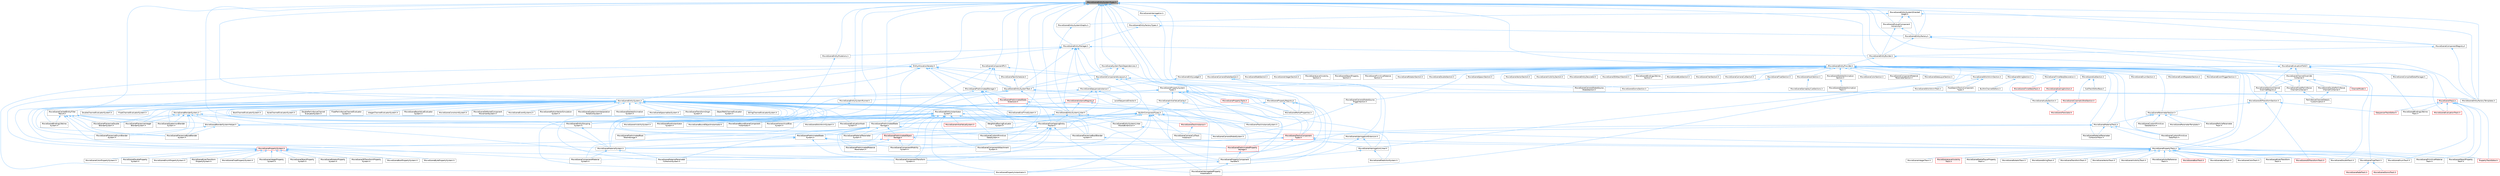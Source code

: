 digraph "MovieSceneEntitySystemTypes.h"
{
 // INTERACTIVE_SVG=YES
 // LATEX_PDF_SIZE
  bgcolor="transparent";
  edge [fontname=Helvetica,fontsize=10,labelfontname=Helvetica,labelfontsize=10];
  node [fontname=Helvetica,fontsize=10,shape=box,height=0.2,width=0.4];
  Node1 [id="Node000001",label="MovieSceneEntitySystemTypes.h",height=0.2,width=0.4,color="gray40", fillcolor="grey60", style="filled", fontcolor="black",tooltip=" "];
  Node1 -> Node2 [id="edge1_Node000001_Node000002",dir="back",color="steelblue1",style="solid",tooltip=" "];
  Node2 [id="Node000002",label="EntityAllocationIterator.h",height=0.2,width=0.4,color="grey40", fillcolor="white", style="filled",URL="$d8/d9c/EntityAllocationIterator_8h.html",tooltip=" "];
  Node2 -> Node3 [id="edge2_Node000002_Node000003",dir="back",color="steelblue1",style="solid",tooltip=" "];
  Node3 [id="Node000003",label="DoubleChannelEvaluatorSystem.h",height=0.2,width=0.4,color="grey40", fillcolor="white", style="filled",URL="$d8/d79/DoubleChannelEvaluatorSystem_8h.html",tooltip=" "];
  Node2 -> Node4 [id="edge3_Node000002_Node000004",dir="back",color="steelblue1",style="solid",tooltip=" "];
  Node4 [id="Node000004",label="FloatChannelEvaluatorSystem.h",height=0.2,width=0.4,color="grey40", fillcolor="white", style="filled",URL="$db/dba/FloatChannelEvaluatorSystem_8h.html",tooltip=" "];
  Node2 -> Node5 [id="edge4_Node000002_Node000005",dir="back",color="steelblue1",style="solid",tooltip=" "];
  Node5 [id="Node000005",label="IMovieScenePreAnimatedStorage.h",height=0.2,width=0.4,color="grey40", fillcolor="white", style="filled",URL="$db/d73/IMovieScenePreAnimatedStorage_8h.html",tooltip=" "];
  Node5 -> Node6 [id="edge5_Node000005_Node000006",dir="back",color="steelblue1",style="solid",tooltip=" "];
  Node6 [id="Node000006",label="MovieSceneComponentMobility\lSystem.h",height=0.2,width=0.4,color="grey40", fillcolor="white", style="filled",URL="$d7/dca/MovieSceneComponentMobilitySystem_8h.html",tooltip=" "];
  Node5 -> Node7 [id="edge6_Node000005_Node000007",dir="back",color="steelblue1",style="solid",tooltip=" "];
  Node7 [id="Node000007",label="MovieScenePreAnimatedObject\lStorage.h",height=0.2,width=0.4,color="red", fillcolor="#FFF0F0", style="filled",URL="$d1/dc5/MovieScenePreAnimatedObjectStorage_8h.html",tooltip=" "];
  Node7 -> Node6 [id="edge7_Node000007_Node000006",dir="back",color="steelblue1",style="solid",tooltip=" "];
  Node7 -> Node8 [id="edge8_Node000007_Node000008",dir="back",color="steelblue1",style="solid",tooltip=" "];
  Node8 [id="Node000008",label="MovieSceneMaterialSystem.h",height=0.2,width=0.4,color="grey40", fillcolor="white", style="filled",URL="$d2/d2f/MovieSceneMaterialSystem_8h.html",tooltip=" "];
  Node8 -> Node9 [id="edge9_Node000008_Node000009",dir="back",color="steelblue1",style="solid",tooltip=" "];
  Node9 [id="Node000009",label="MovieSceneComponentMaterial\lSystem.h",height=0.2,width=0.4,color="grey40", fillcolor="white", style="filled",URL="$d7/d7c/MovieSceneComponentMaterialSystem_8h.html",tooltip=" "];
  Node8 -> Node10 [id="edge10_Node000008_Node000010",dir="back",color="steelblue1",style="solid",tooltip=" "];
  Node10 [id="Node000010",label="MovieSceneMaterialParameter\lCollectionSystem.h",height=0.2,width=0.4,color="grey40", fillcolor="white", style="filled",URL="$d4/d18/MovieSceneMaterialParameterCollectionSystem_8h.html",tooltip=" "];
  Node7 -> Node11 [id="edge11_Node000007_Node000011",dir="back",color="steelblue1",style="solid",tooltip=" "];
  Node11 [id="Node000011",label="MovieScenePreAnimatedMaterial\lParameters.h",height=0.2,width=0.4,color="grey40", fillcolor="white", style="filled",URL="$d9/dac/MovieScenePreAnimatedMaterialParameters_8h.html",tooltip=" "];
  Node7 -> Node13 [id="edge12_Node000007_Node000013",dir="back",color="steelblue1",style="solid",tooltip=" "];
  Node13 [id="Node000013",label="MovieScenePreAnimatedProperty\lStorage.h",height=0.2,width=0.4,color="red", fillcolor="#FFF0F0", style="filled",URL="$de/d55/MovieScenePreAnimatedPropertyStorage_8h.html",tooltip=" "];
  Node13 -> Node15 [id="edge13_Node000013_Node000015",dir="back",color="steelblue1",style="solid",tooltip=" "];
  Node15 [id="Node000015",label="MovieScenePropertyComponent\lHandler.h",height=0.2,width=0.4,color="grey40", fillcolor="white", style="filled",URL="$d1/d1c/MovieScenePropertyComponentHandler_8h.html",tooltip=" "];
  Node15 -> Node16 [id="edge14_Node000015_Node000016",dir="back",color="steelblue1",style="solid",tooltip=" "];
  Node16 [id="Node000016",label="MovieSceneInterrogatedProperty\lInstantiator.h",height=0.2,width=0.4,color="grey40", fillcolor="white", style="filled",URL="$df/d43/MovieSceneInterrogatedPropertyInstantiator_8h.html",tooltip=" "];
  Node15 -> Node17 [id="edge15_Node000015_Node000017",dir="back",color="steelblue1",style="solid",tooltip=" "];
  Node17 [id="Node000017",label="MovieScenePropertyInstantiator.h",height=0.2,width=0.4,color="grey40", fillcolor="white", style="filled",URL="$d2/ddc/MovieScenePropertyInstantiator_8h.html",tooltip=" "];
  Node5 -> Node18 [id="edge16_Node000005_Node000018",dir="back",color="steelblue1",style="solid",tooltip=" "];
  Node18 [id="Node000018",label="MovieScenePreAnimatedState\lExtension.h",height=0.2,width=0.4,color="red", fillcolor="#FFF0F0", style="filled",URL="$dc/de7/MovieScenePreAnimatedStateExtension_8h.html",tooltip=" "];
  Node18 -> Node19 [id="edge17_Node000018_Node000019",dir="back",color="steelblue1",style="solid",tooltip=" "];
  Node19 [id="Node000019",label="MovieSceneEntitySystemLinker.h",height=0.2,width=0.4,color="grey40", fillcolor="white", style="filled",URL="$d9/d16/MovieSceneEntitySystemLinker_8h.html",tooltip=" "];
  Node19 -> Node20 [id="edge18_Node000019_Node000020",dir="back",color="steelblue1",style="solid",tooltip=" "];
  Node20 [id="Node000020",label="MovieSceneBlenderSystemHelper.h",height=0.2,width=0.4,color="grey40", fillcolor="white", style="filled",URL="$d5/d47/MovieSceneBlenderSystemHelper_8h.html",tooltip=" "];
  Node20 -> Node21 [id="edge19_Node000020_Node000021",dir="back",color="steelblue1",style="solid",tooltip=" "];
  Node21 [id="Node000021",label="MovieScenePiecewiseBoolBlender\lSystem.h",height=0.2,width=0.4,color="grey40", fillcolor="white", style="filled",URL="$d7/d27/MovieScenePiecewiseBoolBlenderSystem_8h.html",tooltip=" "];
  Node21 -> Node22 [id="edge20_Node000021_Node000022",dir="back",color="steelblue1",style="solid",tooltip=" "];
  Node22 [id="Node000022",label="MovieScenePropertyTrack.h",height=0.2,width=0.4,color="grey40", fillcolor="white", style="filled",URL="$da/d0c/MovieScenePropertyTrack_8h.html",tooltip=" "];
  Node22 -> Node23 [id="edge21_Node000022_Node000023",dir="back",color="steelblue1",style="solid",tooltip=" "];
  Node23 [id="Node000023",label="MovieScene3DTransformTrack.h",height=0.2,width=0.4,color="red", fillcolor="#FFF0F0", style="filled",URL="$d9/d06/MovieScene3DTransformTrack_8h.html",tooltip=" "];
  Node22 -> Node25 [id="edge22_Node000022_Node000025",dir="back",color="steelblue1",style="solid",tooltip=" "];
  Node25 [id="Node000025",label="MovieSceneActorReference\lTrack.h",height=0.2,width=0.4,color="grey40", fillcolor="white", style="filled",URL="$d9/d9b/MovieSceneActorReferenceTrack_8h.html",tooltip=" "];
  Node22 -> Node26 [id="edge23_Node000022_Node000026",dir="back",color="steelblue1",style="solid",tooltip=" "];
  Node26 [id="Node000026",label="MovieSceneBoolTrack.h",height=0.2,width=0.4,color="red", fillcolor="#FFF0F0", style="filled",URL="$d7/ddf/MovieSceneBoolTrack_8h.html",tooltip=" "];
  Node22 -> Node29 [id="edge24_Node000022_Node000029",dir="back",color="steelblue1",style="solid",tooltip=" "];
  Node29 [id="Node000029",label="MovieSceneByteTrack.h",height=0.2,width=0.4,color="grey40", fillcolor="white", style="filled",URL="$dc/d79/MovieSceneByteTrack_8h.html",tooltip=" "];
  Node22 -> Node30 [id="edge25_Node000022_Node000030",dir="back",color="steelblue1",style="solid",tooltip=" "];
  Node30 [id="Node000030",label="MovieSceneColorTrack.h",height=0.2,width=0.4,color="grey40", fillcolor="white", style="filled",URL="$d8/df9/MovieSceneColorTrack_8h.html",tooltip=" "];
  Node22 -> Node31 [id="edge26_Node000022_Node000031",dir="back",color="steelblue1",style="solid",tooltip=" "];
  Node31 [id="Node000031",label="MovieSceneDoubleTrack.h",height=0.2,width=0.4,color="grey40", fillcolor="white", style="filled",URL="$de/d31/MovieSceneDoubleTrack_8h.html",tooltip=" "];
  Node22 -> Node32 [id="edge27_Node000022_Node000032",dir="back",color="steelblue1",style="solid",tooltip=" "];
  Node32 [id="Node000032",label="MovieSceneEnumTrack.h",height=0.2,width=0.4,color="grey40", fillcolor="white", style="filled",URL="$d6/d95/MovieSceneEnumTrack_8h.html",tooltip=" "];
  Node22 -> Node33 [id="edge28_Node000022_Node000033",dir="back",color="steelblue1",style="solid",tooltip=" "];
  Node33 [id="Node000033",label="MovieSceneEulerTransform\lTrack.h",height=0.2,width=0.4,color="grey40", fillcolor="white", style="filled",URL="$d7/d3a/MovieSceneEulerTransformTrack_8h.html",tooltip=" "];
  Node22 -> Node34 [id="edge29_Node000022_Node000034",dir="back",color="steelblue1",style="solid",tooltip=" "];
  Node34 [id="Node000034",label="MovieSceneFloatTrack.h",height=0.2,width=0.4,color="grey40", fillcolor="white", style="filled",URL="$dc/d88/MovieSceneFloatTrack_8h.html",tooltip=" "];
  Node34 -> Node35 [id="edge30_Node000034_Node000035",dir="back",color="steelblue1",style="solid",tooltip=" "];
  Node35 [id="Node000035",label="MovieSceneFadeTrack.h",height=0.2,width=0.4,color="red", fillcolor="#FFF0F0", style="filled",URL="$d3/dd6/MovieSceneFadeTrack_8h.html",tooltip=" "];
  Node34 -> Node37 [id="edge31_Node000034_Node000037",dir="back",color="steelblue1",style="solid",tooltip=" "];
  Node37 [id="Node000037",label="MovieSceneSlomoTrack.h",height=0.2,width=0.4,color="red", fillcolor="#FFF0F0", style="filled",URL="$d3/d88/MovieSceneSlomoTrack_8h.html",tooltip=" "];
  Node22 -> Node38 [id="edge32_Node000022_Node000038",dir="back",color="steelblue1",style="solid",tooltip=" "];
  Node38 [id="Node000038",label="MovieSceneIntegerTrack.h",height=0.2,width=0.4,color="grey40", fillcolor="white", style="filled",URL="$d9/d1a/MovieSceneIntegerTrack_8h.html",tooltip=" "];
  Node22 -> Node39 [id="edge33_Node000022_Node000039",dir="back",color="steelblue1",style="solid",tooltip=" "];
  Node39 [id="Node000039",label="MovieSceneLevelVisibility\lTrack.h",height=0.2,width=0.4,color="red", fillcolor="#FFF0F0", style="filled",URL="$d8/dae/MovieSceneLevelVisibilityTrack_8h.html",tooltip=" "];
  Node22 -> Node40 [id="edge34_Node000022_Node000040",dir="back",color="steelblue1",style="solid",tooltip=" "];
  Node40 [id="Node000040",label="MovieSceneMediaPlayerProperty\lTrack.h",height=0.2,width=0.4,color="grey40", fillcolor="white", style="filled",URL="$d4/da1/MovieSceneMediaPlayerPropertyTrack_8h.html",tooltip=" "];
  Node22 -> Node41 [id="edge35_Node000022_Node000041",dir="back",color="steelblue1",style="solid",tooltip=" "];
  Node41 [id="Node000041",label="MovieSceneObjectProperty\lTrack.h",height=0.2,width=0.4,color="grey40", fillcolor="white", style="filled",URL="$dc/da9/MovieSceneObjectPropertyTrack_8h.html",tooltip=" "];
  Node22 -> Node42 [id="edge36_Node000022_Node000042",dir="back",color="steelblue1",style="solid",tooltip=" "];
  Node42 [id="Node000042",label="MovieScenePrimitiveMaterial\lTrack.h",height=0.2,width=0.4,color="grey40", fillcolor="white", style="filled",URL="$dc/dc4/MovieScenePrimitiveMaterialTrack_8h.html",tooltip=" "];
  Node22 -> Node43 [id="edge37_Node000022_Node000043",dir="back",color="steelblue1",style="solid",tooltip=" "];
  Node43 [id="Node000043",label="MovieSceneRotatorTrack.h",height=0.2,width=0.4,color="grey40", fillcolor="white", style="filled",URL="$d3/d8f/MovieSceneRotatorTrack_8h.html",tooltip=" "];
  Node22 -> Node44 [id="edge38_Node000022_Node000044",dir="back",color="steelblue1",style="solid",tooltip=" "];
  Node44 [id="Node000044",label="MovieSceneStringTrack.h",height=0.2,width=0.4,color="grey40", fillcolor="white", style="filled",URL="$dd/d54/MovieSceneStringTrack_8h.html",tooltip=" "];
  Node22 -> Node45 [id="edge39_Node000022_Node000045",dir="back",color="steelblue1",style="solid",tooltip=" "];
  Node45 [id="Node000045",label="MovieSceneTransformTrack.h",height=0.2,width=0.4,color="grey40", fillcolor="white", style="filled",URL="$df/d57/MovieSceneTransformTrack_8h.html",tooltip=" "];
  Node22 -> Node46 [id="edge40_Node000022_Node000046",dir="back",color="steelblue1",style="solid",tooltip=" "];
  Node46 [id="Node000046",label="MovieSceneVectorTrack.h",height=0.2,width=0.4,color="grey40", fillcolor="white", style="filled",URL="$d8/d5e/MovieSceneVectorTrack_8h.html",tooltip=" "];
  Node22 -> Node47 [id="edge41_Node000022_Node000047",dir="back",color="steelblue1",style="solid",tooltip=" "];
  Node47 [id="Node000047",label="MovieSceneVisibilityTrack.h",height=0.2,width=0.4,color="grey40", fillcolor="white", style="filled",URL="$dd/d5e/MovieSceneVisibilityTrack_8h.html",tooltip=" "];
  Node22 -> Node48 [id="edge42_Node000022_Node000048",dir="back",color="steelblue1",style="solid",tooltip=" "];
  Node48 [id="Node000048",label="PropertyTrackEditor.h",height=0.2,width=0.4,color="red", fillcolor="#FFF0F0", style="filled",URL="$da/d9a/PropertyTrackEditor_8h.html",tooltip=" "];
  Node20 -> Node49 [id="edge43_Node000020_Node000049",dir="back",color="steelblue1",style="solid",tooltip=" "];
  Node49 [id="Node000049",label="MovieScenePiecewiseByteBlender\lSystem.h",height=0.2,width=0.4,color="grey40", fillcolor="white", style="filled",URL="$d7/dde/MovieScenePiecewiseByteBlenderSystem_8h.html",tooltip=" "];
  Node20 -> Node50 [id="edge44_Node000020_Node000050",dir="back",color="steelblue1",style="solid",tooltip=" "];
  Node50 [id="Node000050",label="MovieScenePiecewiseEnumBlender\lSystem.h",height=0.2,width=0.4,color="grey40", fillcolor="white", style="filled",URL="$d4/dfe/MovieScenePiecewiseEnumBlenderSystem_8h.html",tooltip=" "];
  Node19 -> Node51 [id="edge45_Node000019_Node000051",dir="back",color="steelblue1",style="solid",tooltip=" "];
  Node51 [id="Node000051",label="MovieSceneEntitySystemLinker\lSharedExtension.h",height=0.2,width=0.4,color="grey40", fillcolor="white", style="filled",URL="$dc/df1/MovieSceneEntitySystemLinkerSharedExtension_8h.html",tooltip=" "];
  Node51 -> Node52 [id="edge46_Node000051_Node000052",dir="back",color="steelblue1",style="solid",tooltip=" "];
  Node52 [id="Node000052",label="MovieSceneCameraShakeSystem.h",height=0.2,width=0.4,color="grey40", fillcolor="white", style="filled",URL="$d2/dcc/MovieSceneCameraShakeSystem_8h.html",tooltip=" "];
  Node19 -> Node53 [id="edge47_Node000019_Node000053",dir="back",color="steelblue1",style="solid",tooltip=" "];
  Node53 [id="Node000053",label="MovieSceneOverlappingEntity\lTracker.h",height=0.2,width=0.4,color="grey40", fillcolor="white", style="filled",URL="$db/d41/MovieSceneOverlappingEntityTracker_8h.html",tooltip=" "];
  Node53 -> Node54 [id="edge48_Node000053_Node000054",dir="back",color="steelblue1",style="solid",tooltip=" "];
  Node54 [id="Node000054",label="MovieSceneComponentAttachment\lSystem.h",height=0.2,width=0.4,color="grey40", fillcolor="white", style="filled",URL="$d9/db3/MovieSceneComponentAttachmentSystem_8h.html",tooltip=" "];
  Node53 -> Node6 [id="edge49_Node000053_Node000006",dir="back",color="steelblue1",style="solid",tooltip=" "];
  Node53 -> Node55 [id="edge50_Node000053_Node000055",dir="back",color="steelblue1",style="solid",tooltip=" "];
  Node55 [id="Node000055",label="MovieSceneComponentTransform\lSystem.h",height=0.2,width=0.4,color="grey40", fillcolor="white", style="filled",URL="$d1/d3e/MovieSceneComponentTransformSystem_8h.html",tooltip=" "];
  Node53 -> Node56 [id="edge51_Node000053_Node000056",dir="back",color="steelblue1",style="solid",tooltip=" "];
  Node56 [id="Node000056",label="MovieSceneCustomPrimitive\lDataSystem.h",height=0.2,width=0.4,color="grey40", fillcolor="white", style="filled",URL="$d1/da0/MovieSceneCustomPrimitiveDataSystem_8h.html",tooltip=" "];
  Node53 -> Node16 [id="edge52_Node000053_Node000016",dir="back",color="steelblue1",style="solid",tooltip=" "];
  Node53 -> Node57 [id="edge53_Node000053_Node000057",dir="back",color="steelblue1",style="solid",tooltip=" "];
  Node57 [id="Node000057",label="MovieSceneMaterialParameter\lSystem.h",height=0.2,width=0.4,color="grey40", fillcolor="white", style="filled",URL="$d9/d38/MovieSceneMaterialParameterSystem_8h.html",tooltip=" "];
  Node19 -> Node58 [id="edge54_Node000019_Node000058",dir="back",color="steelblue1",style="solid",tooltip=" "];
  Node58 [id="Node000058",label="MovieScenePreAnimatedState\lStorage.h",height=0.2,width=0.4,color="grey40", fillcolor="white", style="filled",URL="$db/d56/MovieScenePreAnimatedStateStorage_8h.html",tooltip=" "];
  Node58 -> Node9 [id="edge55_Node000058_Node000009",dir="back",color="steelblue1",style="solid",tooltip=" "];
  Node58 -> Node56 [id="edge56_Node000058_Node000056",dir="back",color="steelblue1",style="solid",tooltip=" "];
  Node58 -> Node10 [id="edge57_Node000058_Node000010",dir="back",color="steelblue1",style="solid",tooltip=" "];
  Node58 -> Node57 [id="edge58_Node000058_Node000057",dir="back",color="steelblue1",style="solid",tooltip=" "];
  Node58 -> Node11 [id="edge59_Node000058_Node000011",dir="back",color="steelblue1",style="solid",tooltip=" "];
  Node58 -> Node7 [id="edge60_Node000058_Node000007",dir="back",color="steelblue1",style="solid",tooltip=" "];
  Node58 -> Node59 [id="edge61_Node000058_Node000059",dir="back",color="steelblue1",style="solid",tooltip=" "];
  Node59 [id="Node000059",label="MovieScenePreAnimatedRoot\lTokenStorage.h",height=0.2,width=0.4,color="grey40", fillcolor="white", style="filled",URL="$d1/db6/MovieScenePreAnimatedRootTokenStorage_8h.html",tooltip=" "];
  Node58 -> Node60 [id="edge62_Node000058_Node000060",dir="back",color="steelblue1",style="solid",tooltip=" "];
  Node60 [id="Node000060",label="MovieScenePreAnimatedState\lSystem.h",height=0.2,width=0.4,color="grey40", fillcolor="white", style="filled",URL="$df/d2d/MovieScenePreAnimatedStateSystem_8h.html",tooltip=" "];
  Node60 -> Node54 [id="edge63_Node000060_Node000054",dir="back",color="steelblue1",style="solid",tooltip=" "];
  Node60 -> Node6 [id="edge64_Node000060_Node000006",dir="back",color="steelblue1",style="solid",tooltip=" "];
  Node60 -> Node55 [id="edge65_Node000060_Node000055",dir="back",color="steelblue1",style="solid",tooltip=" "];
  Node60 -> Node8 [id="edge66_Node000060_Node000008",dir="back",color="steelblue1",style="solid",tooltip=" "];
  Node60 -> Node61 [id="edge67_Node000060_Node000061",dir="back",color="steelblue1",style="solid",tooltip=" "];
  Node61 [id="Node000061",label="MovieScenePropertySystem.h",height=0.2,width=0.4,color="red", fillcolor="#FFF0F0", style="filled",URL="$dd/d75/MovieScenePropertySystem_8h.html",tooltip=" "];
  Node61 -> Node62 [id="edge68_Node000061_Node000062",dir="back",color="steelblue1",style="solid",tooltip=" "];
  Node62 [id="Node000062",label="MovieScene3DTransformProperty\lSystem.h",height=0.2,width=0.4,color="grey40", fillcolor="white", style="filled",URL="$dc/d97/MovieScene3DTransformPropertySystem_8h.html",tooltip=" "];
  Node61 -> Node63 [id="edge69_Node000061_Node000063",dir="back",color="steelblue1",style="solid",tooltip=" "];
  Node63 [id="Node000063",label="MovieSceneBoolPropertySystem.h",height=0.2,width=0.4,color="grey40", fillcolor="white", style="filled",URL="$d4/d0f/MovieSceneBoolPropertySystem_8h.html",tooltip=" "];
  Node61 -> Node64 [id="edge70_Node000061_Node000064",dir="back",color="steelblue1",style="solid",tooltip=" "];
  Node64 [id="Node000064",label="MovieSceneBytePropertySystem.h",height=0.2,width=0.4,color="grey40", fillcolor="white", style="filled",URL="$d7/d22/MovieSceneBytePropertySystem_8h.html",tooltip=" "];
  Node61 -> Node65 [id="edge71_Node000061_Node000065",dir="back",color="steelblue1",style="solid",tooltip=" "];
  Node65 [id="Node000065",label="MovieSceneColorPropertySystem.h",height=0.2,width=0.4,color="grey40", fillcolor="white", style="filled",URL="$d4/d03/MovieSceneColorPropertySystem_8h.html",tooltip=" "];
  Node61 -> Node55 [id="edge72_Node000061_Node000055",dir="back",color="steelblue1",style="solid",tooltip=" "];
  Node61 -> Node66 [id="edge73_Node000061_Node000066",dir="back",color="steelblue1",style="solid",tooltip=" "];
  Node66 [id="Node000066",label="MovieSceneDoubleProperty\lSystem.h",height=0.2,width=0.4,color="grey40", fillcolor="white", style="filled",URL="$df/d84/MovieSceneDoublePropertySystem_8h.html",tooltip=" "];
  Node61 -> Node67 [id="edge74_Node000061_Node000067",dir="back",color="steelblue1",style="solid",tooltip=" "];
  Node67 [id="Node000067",label="MovieSceneEnumPropertySystem.h",height=0.2,width=0.4,color="grey40", fillcolor="white", style="filled",URL="$d7/dc8/MovieSceneEnumPropertySystem_8h.html",tooltip=" "];
  Node61 -> Node68 [id="edge75_Node000061_Node000068",dir="back",color="steelblue1",style="solid",tooltip=" "];
  Node68 [id="Node000068",label="MovieSceneEulerTransform\lPropertySystem.h",height=0.2,width=0.4,color="grey40", fillcolor="white", style="filled",URL="$dd/d14/MovieSceneEulerTransformPropertySystem_8h.html",tooltip=" "];
  Node61 -> Node69 [id="edge76_Node000061_Node000069",dir="back",color="steelblue1",style="solid",tooltip=" "];
  Node69 [id="Node000069",label="MovieSceneFloatPropertySystem.h",height=0.2,width=0.4,color="grey40", fillcolor="white", style="filled",URL="$d0/de6/MovieSceneFloatPropertySystem_8h.html",tooltip=" "];
  Node61 -> Node70 [id="edge77_Node000061_Node000070",dir="back",color="steelblue1",style="solid",tooltip=" "];
  Node70 [id="Node000070",label="MovieSceneIntegerProperty\lSystem.h",height=0.2,width=0.4,color="grey40", fillcolor="white", style="filled",URL="$d3/d1a/MovieSceneIntegerPropertySystem_8h.html",tooltip=" "];
  Node61 -> Node71 [id="edge78_Node000061_Node000071",dir="back",color="steelblue1",style="solid",tooltip=" "];
  Node71 [id="Node000071",label="MovieSceneObjectProperty\lSystem.h",height=0.2,width=0.4,color="grey40", fillcolor="white", style="filled",URL="$d8/d20/MovieSceneObjectPropertySystem_8h.html",tooltip=" "];
  Node61 -> Node72 [id="edge79_Node000061_Node000072",dir="back",color="steelblue1",style="solid",tooltip=" "];
  Node72 [id="Node000072",label="MovieSceneRotatorProperty\lSystem.h",height=0.2,width=0.4,color="grey40", fillcolor="white", style="filled",URL="$d6/d74/MovieSceneRotatorPropertySystem_8h.html",tooltip=" "];
  Node58 -> Node15 [id="edge80_Node000058_Node000015",dir="back",color="steelblue1",style="solid",tooltip=" "];
  Node19 -> Node75 [id="edge81_Node000019_Node000075",dir="back",color="steelblue1",style="solid",tooltip=" "];
  Node75 [id="Node000075",label="MovieSceneTrackInstance.h",height=0.2,width=0.4,color="red", fillcolor="#FFF0F0", style="filled",URL="$d4/d28/MovieSceneTrackInstance_8h.html",tooltip=" "];
  Node75 -> Node76 [id="edge82_Node000075_Node000076",dir="back",color="steelblue1",style="solid",tooltip=" "];
  Node76 [id="Node000076",label="MovieSceneCameraCutTrack\lInstance.h",height=0.2,width=0.4,color="grey40", fillcolor="white", style="filled",URL="$d3/d37/MovieSceneCameraCutTrackInstance_8h.html",tooltip=" "];
  Node18 -> Node59 [id="edge83_Node000018_Node000059",dir="back",color="steelblue1",style="solid",tooltip=" "];
  Node18 -> Node58 [id="edge84_Node000018_Node000058",dir="back",color="steelblue1",style="solid",tooltip=" "];
  Node18 -> Node15 [id="edge85_Node000018_Node000015",dir="back",color="steelblue1",style="solid",tooltip=" "];
  Node5 -> Node58 [id="edge86_Node000005_Node000058",dir="back",color="steelblue1",style="solid",tooltip=" "];
  Node2 -> Node103 [id="edge87_Node000002_Node000103",dir="back",color="steelblue1",style="solid",tooltip=" "];
  Node103 [id="Node000103",label="IMovieSceneTaskScheduler.h",height=0.2,width=0.4,color="grey40", fillcolor="white", style="filled",URL="$df/d36/IMovieSceneTaskScheduler_8h.html",tooltip=" "];
  Node103 -> Node104 [id="edge88_Node000103_Node000104",dir="back",color="steelblue1",style="solid",tooltip=" "];
  Node104 [id="Node000104",label="MovieSceneEntitySystemTask.h",height=0.2,width=0.4,color="grey40", fillcolor="white", style="filled",URL="$d5/dcb/MovieSceneEntitySystemTask_8h.html",tooltip=" "];
  Node104 -> Node20 [id="edge89_Node000104_Node000020",dir="back",color="steelblue1",style="solid",tooltip=" "];
  Node104 -> Node105 [id="edge90_Node000104_Node000105",dir="back",color="steelblue1",style="solid",tooltip=" "];
  Node105 [id="Node000105",label="MovieSceneEntityFactoryTemplates.h",height=0.2,width=0.4,color="grey40", fillcolor="white", style="filled",URL="$de/df8/MovieSceneEntityFactoryTemplates_8h.html",tooltip=" "];
  Node104 -> Node106 [id="edge91_Node000104_Node000106",dir="back",color="steelblue1",style="solid",tooltip=" "];
  Node106 [id="Node000106",label="MovieSceneEntityGrouping\lSystem.h",height=0.2,width=0.4,color="grey40", fillcolor="white", style="filled",URL="$d6/dce/MovieSceneEntityGroupingSystem_8h.html",tooltip=" "];
  Node106 -> Node8 [id="edge92_Node000106_Node000008",dir="back",color="steelblue1",style="solid",tooltip=" "];
  Node104 -> Node53 [id="edge93_Node000104_Node000053",dir="back",color="steelblue1",style="solid",tooltip=" "];
  Node104 -> Node13 [id="edge94_Node000104_Node000013",dir="back",color="steelblue1",style="solid",tooltip=" "];
  Node104 -> Node58 [id="edge95_Node000104_Node000058",dir="back",color="steelblue1",style="solid",tooltip=" "];
  Node2 -> Node107 [id="edge96_Node000002_Node000107",dir="back",color="steelblue1",style="solid",tooltip=" "];
  Node107 [id="Node000107",label="MovieSceneComponentAccessors.h",height=0.2,width=0.4,color="grey40", fillcolor="white", style="filled",URL="$db/d67/MovieSceneComponentAccessors_8h.html",tooltip=" "];
  Node107 -> Node105 [id="edge97_Node000107_Node000105",dir="back",color="steelblue1",style="solid",tooltip=" "];
  Node107 -> Node104 [id="edge98_Node000107_Node000104",dir="back",color="steelblue1",style="solid",tooltip=" "];
  Node107 -> Node53 [id="edge99_Node000107_Node000053",dir="back",color="steelblue1",style="solid",tooltip=" "];
  Node107 -> Node108 [id="edge100_Node000107_Node000108",dir="back",color="steelblue1",style="solid",tooltip=" "];
  Node108 [id="Node000108",label="MovieScenePartialProperties.h",height=0.2,width=0.4,color="grey40", fillcolor="white", style="filled",URL="$d8/d3c/MovieScenePartialProperties_8h.html",tooltip=" "];
  Node107 -> Node109 [id="edge101_Node000107_Node000109",dir="back",color="steelblue1",style="solid",tooltip=" "];
  Node109 [id="Node000109",label="MovieScenePropertySystem\lTypes.h",height=0.2,width=0.4,color="grey40", fillcolor="white", style="filled",URL="$d2/d09/MovieScenePropertySystemTypes_8h.html",tooltip=" "];
  Node109 -> Node110 [id="edge102_Node000109_Node000110",dir="back",color="steelblue1",style="solid",tooltip=" "];
  Node110 [id="Node000110",label="MovieSceneInitialValueCache.h",height=0.2,width=0.4,color="grey40", fillcolor="white", style="filled",URL="$d4/d7f/MovieSceneInitialValueCache_8h.html",tooltip=" "];
  Node110 -> Node111 [id="edge103_Node000110_Node000111",dir="back",color="steelblue1",style="solid",tooltip=" "];
  Node111 [id="Node000111",label="BuiltInComponentTypes.h",height=0.2,width=0.4,color="grey40", fillcolor="white", style="filled",URL="$dc/d94/BuiltInComponentTypes_8h.html",tooltip=" "];
  Node111 -> Node20 [id="edge104_Node000111_Node000020",dir="back",color="steelblue1",style="solid",tooltip=" "];
  Node111 -> Node76 [id="edge105_Node000111_Node000076",dir="back",color="steelblue1",style="solid",tooltip=" "];
  Node111 -> Node56 [id="edge106_Node000111_Node000056",dir="back",color="steelblue1",style="solid",tooltip=" "];
  Node111 -> Node106 [id="edge107_Node000111_Node000106",dir="back",color="steelblue1",style="solid",tooltip=" "];
  Node111 -> Node112 [id="edge108_Node000111_Node000112",dir="back",color="steelblue1",style="solid",tooltip=" "];
  Node112 [id="Node000112",label="MovieSceneEvaluationHook\lSystem.h",height=0.2,width=0.4,color="grey40", fillcolor="white", style="filled",URL="$d1/d8b/MovieSceneEvaluationHookSystem_8h.html",tooltip=" "];
  Node111 -> Node16 [id="edge109_Node000111_Node000016",dir="back",color="steelblue1",style="solid",tooltip=" "];
  Node111 -> Node10 [id="edge110_Node000111_Node000010",dir="back",color="steelblue1",style="solid",tooltip=" "];
  Node111 -> Node8 [id="edge111_Node000111_Node000008",dir="back",color="steelblue1",style="solid",tooltip=" "];
  Node111 -> Node53 [id="edge112_Node000111_Node000053",dir="back",color="steelblue1",style="solid",tooltip=" "];
  Node111 -> Node7 [id="edge113_Node000111_Node000007",dir="back",color="steelblue1",style="solid",tooltip=" "];
  Node111 -> Node13 [id="edge114_Node000111_Node000013",dir="back",color="steelblue1",style="solid",tooltip=" "];
  Node111 -> Node58 [id="edge115_Node000111_Node000058",dir="back",color="steelblue1",style="solid",tooltip=" "];
  Node111 -> Node17 [id="edge116_Node000111_Node000017",dir="back",color="steelblue1",style="solid",tooltip=" "];
  Node111 -> Node22 [id="edge117_Node000111_Node000022",dir="back",color="steelblue1",style="solid",tooltip=" "];
  Node111 -> Node113 [id="edge118_Node000111_Node000113",dir="back",color="steelblue1",style="solid",tooltip=" "];
  Node113 [id="Node000113",label="MovieSceneTracksComponent\lTypes.h",height=0.2,width=0.4,color="red", fillcolor="#FFF0F0", style="filled",URL="$d5/d6a/MovieSceneTracksComponentTypes_8h.html",tooltip=" "];
  Node113 -> Node54 [id="edge119_Node000113_Node000054",dir="back",color="steelblue1",style="solid",tooltip=" "];
  Node113 -> Node55 [id="edge120_Node000113_Node000055",dir="back",color="steelblue1",style="solid",tooltip=" "];
  Node113 -> Node119 [id="edge121_Node000113_Node000119",dir="back",color="steelblue1",style="solid",tooltip=" "];
  Node119 [id="Node000119",label="MovieSceneInterrogationLinker.h",height=0.2,width=0.4,color="grey40", fillcolor="white", style="filled",URL="$d9/d6a/MovieSceneInterrogationLinker_8h.html",tooltip=" "];
  Node119 -> Node120 [id="edge122_Node000119_Node000120",dir="back",color="steelblue1",style="solid",tooltip=" "];
  Node120 [id="Node000120",label="MovieScenePredictionSystem.h",height=0.2,width=0.4,color="grey40", fillcolor="white", style="filled",URL="$dc/d7f/MovieScenePredictionSystem_8h.html",tooltip=" "];
  Node119 -> Node15 [id="edge123_Node000119_Node000015",dir="back",color="steelblue1",style="solid",tooltip=" "];
  Node113 -> Node8 [id="edge124_Node000113_Node000008",dir="back",color="steelblue1",style="solid",tooltip=" "];
  Node113 -> Node22 [id="edge125_Node000113_Node000022",dir="back",color="steelblue1",style="solid",tooltip=" "];
  Node111 -> Node121 [id="edge126_Node000111_Node000121",dir="back",color="steelblue1",style="solid",tooltip=" "];
  Node121 [id="Node000121",label="WeightAndEasingEvaluator\lSystem.h",height=0.2,width=0.4,color="grey40", fillcolor="white", style="filled",URL="$d0/d06/WeightAndEasingEvaluatorSystem_8h.html",tooltip=" "];
  Node110 -> Node15 [id="edge127_Node000110_Node000015",dir="back",color="steelblue1",style="solid",tooltip=" "];
  Node109 -> Node108 [id="edge128_Node000109_Node000108",dir="back",color="steelblue1",style="solid",tooltip=" "];
  Node109 -> Node13 [id="edge129_Node000109_Node000013",dir="back",color="steelblue1",style="solid",tooltip=" "];
  Node109 -> Node18 [id="edge130_Node000109_Node000018",dir="back",color="steelblue1",style="solid",tooltip=" "];
  Node109 -> Node122 [id="edge131_Node000109_Node000122",dir="back",color="steelblue1",style="solid",tooltip=" "];
  Node122 [id="Node000122",label="MovieScenePropertyRegistry.h",height=0.2,width=0.4,color="grey40", fillcolor="white", style="filled",URL="$da/d00/MovieScenePropertyRegistry_8h.html",tooltip=" "];
  Node122 -> Node111 [id="edge132_Node000122_Node000111",dir="back",color="steelblue1",style="solid",tooltip=" "];
  Node122 -> Node108 [id="edge133_Node000122_Node000108",dir="back",color="steelblue1",style="solid",tooltip=" "];
  Node122 -> Node13 [id="edge134_Node000122_Node000013",dir="back",color="steelblue1",style="solid",tooltip=" "];
  Node122 -> Node15 [id="edge135_Node000122_Node000015",dir="back",color="steelblue1",style="solid",tooltip=" "];
  Node122 -> Node17 [id="edge136_Node000122_Node000017",dir="back",color="steelblue1",style="solid",tooltip=" "];
  Node109 -> Node61 [id="edge137_Node000109_Node000061",dir="back",color="steelblue1",style="solid",tooltip=" "];
  Node109 -> Node123 [id="edge138_Node000109_Node000123",dir="back",color="steelblue1",style="solid",tooltip=" "];
  Node123 [id="Node000123",label="MovieScenePropertyTraits.h",height=0.2,width=0.4,color="red", fillcolor="#FFF0F0", style="filled",URL="$d5/d41/MovieScenePropertyTraits_8h.html",tooltip=" "];
  Node123 -> Node113 [id="edge139_Node000123_Node000113",dir="back",color="steelblue1",style="solid",tooltip=" "];
  Node109 -> Node125 [id="edge140_Node000109_Node000125",dir="back",color="steelblue1",style="solid",tooltip=" "];
  Node125 [id="Node000125",label="MovieSceneTrackInstanceSystem.h",height=0.2,width=0.4,color="grey40", fillcolor="white", style="filled",URL="$d4/db7/MovieSceneTrackInstanceSystem_8h.html",tooltip=" "];
  Node109 -> Node113 [id="edge141_Node000109_Node000113",dir="back",color="steelblue1",style="solid",tooltip=" "];
  Node2 -> Node104 [id="edge142_Node000002_Node000104",dir="back",color="steelblue1",style="solid",tooltip=" "];
  Node2 -> Node58 [id="edge143_Node000002_Node000058",dir="back",color="steelblue1",style="solid",tooltip=" "];
  Node2 -> Node17 [id="edge144_Node000002_Node000017",dir="back",color="steelblue1",style="solid",tooltip=" "];
  Node2 -> Node121 [id="edge145_Node000002_Node000121",dir="back",color="steelblue1",style="solid",tooltip=" "];
  Node1 -> Node126 [id="edge146_Node000001_Node000126",dir="back",color="steelblue1",style="solid",tooltip=" "];
  Node126 [id="Node000126",label="IMovieSceneEntityProvider.h",height=0.2,width=0.4,color="grey40", fillcolor="white", style="filled",URL="$dc/de1/IMovieSceneEntityProvider_8h.html",tooltip=" "];
  Node126 -> Node127 [id="edge147_Node000126_Node000127",dir="back",color="steelblue1",style="solid",tooltip=" "];
  Node127 [id="Node000127",label="IMovieSceneEntityDecorator.h",height=0.2,width=0.4,color="grey40", fillcolor="white", style="filled",URL="$da/d36/IMovieSceneEntityDecorator_8h.html",tooltip=" "];
  Node126 -> Node128 [id="edge148_Node000126_Node000128",dir="back",color="steelblue1",style="solid",tooltip=" "];
  Node128 [id="Node000128",label="MovieScene3DAttachSection.h",height=0.2,width=0.4,color="grey40", fillcolor="white", style="filled",URL="$d4/db3/MovieScene3DAttachSection_8h.html",tooltip=" "];
  Node126 -> Node129 [id="edge149_Node000126_Node000129",dir="back",color="steelblue1",style="solid",tooltip=" "];
  Node129 [id="Node000129",label="MovieScene3DTransformSection.h",height=0.2,width=0.4,color="grey40", fillcolor="white", style="filled",URL="$de/dab/MovieScene3DTransformSection_8h.html",tooltip=" "];
  Node129 -> Node130 [id="edge150_Node000129_Node000130",dir="back",color="steelblue1",style="solid",tooltip=" "];
  Node130 [id="Node000130",label="ISequencerTrackEditor.h",height=0.2,width=0.4,color="red", fillcolor="#FFF0F0", style="filled",URL="$df/dca/ISequencerTrackEditor_8h.html",tooltip=" "];
  Node129 -> Node23 [id="edge151_Node000129_Node000023",dir="back",color="steelblue1",style="solid",tooltip=" "];
  Node129 -> Node154 [id="edge152_Node000129_Node000154",dir="back",color="steelblue1",style="solid",tooltip=" "];
  Node154 [id="Node000154",label="MovieSceneParameterSection.h",height=0.2,width=0.4,color="grey40", fillcolor="white", style="filled",URL="$de/d65/MovieSceneParameterSection_8h.html",tooltip=" "];
  Node154 -> Node155 [id="edge153_Node000154_Node000155",dir="back",color="steelblue1",style="solid",tooltip=" "];
  Node155 [id="Node000155",label="MovieSceneCustomPrimitive\lDataSection.h",height=0.2,width=0.4,color="grey40", fillcolor="white", style="filled",URL="$d2/d78/MovieSceneCustomPrimitiveDataSection_8h.html",tooltip=" "];
  Node154 -> Node156 [id="edge154_Node000154_Node000156",dir="back",color="steelblue1",style="solid",tooltip=" "];
  Node156 [id="Node000156",label="MovieSceneCustomPrimitive\lDataTrack.h",height=0.2,width=0.4,color="grey40", fillcolor="white", style="filled",URL="$db/d39/MovieSceneCustomPrimitiveDataTrack_8h.html",tooltip=" "];
  Node154 -> Node157 [id="edge155_Node000154_Node000157",dir="back",color="steelblue1",style="solid",tooltip=" "];
  Node157 [id="Node000157",label="MovieSceneMaterialTrack.h",height=0.2,width=0.4,color="grey40", fillcolor="white", style="filled",URL="$d8/d92/MovieSceneMaterialTrack_8h.html",tooltip=" "];
  Node157 -> Node9 [id="edge156_Node000157_Node000009",dir="back",color="steelblue1",style="solid",tooltip=" "];
  Node157 -> Node156 [id="edge157_Node000157_Node000156",dir="back",color="steelblue1",style="solid",tooltip=" "];
  Node157 -> Node158 [id="edge158_Node000157_Node000158",dir="back",color="steelblue1",style="solid",tooltip=" "];
  Node158 [id="Node000158",label="MovieSceneMaterialParameter\lCollectionTrack.h",height=0.2,width=0.4,color="grey40", fillcolor="white", style="filled",URL="$d7/dc8/MovieSceneMaterialParameterCollectionTrack_8h.html",tooltip=" "];
  Node157 -> Node42 [id="edge159_Node000157_Node000042",dir="back",color="steelblue1",style="solid",tooltip=" "];
  Node157 -> Node113 [id="edge160_Node000157_Node000113",dir="back",color="steelblue1",style="solid",tooltip=" "];
  Node154 -> Node93 [id="edge161_Node000154_Node000093",dir="back",color="steelblue1",style="solid",tooltip=" "];
  Node93 [id="Node000093",label="MovieSceneParameterTemplate.h",height=0.2,width=0.4,color="grey40", fillcolor="white", style="filled",URL="$d9/df3/MovieSceneParameterTemplate_8h.html",tooltip=" "];
  Node154 -> Node94 [id="edge162_Node000154_Node000094",dir="back",color="steelblue1",style="solid",tooltip=" "];
  Node94 [id="Node000094",label="MovieSceneParticleParameter\lTrack.h",height=0.2,width=0.4,color="grey40", fillcolor="white", style="filled",URL="$d2/d09/MovieSceneParticleParameterTrack_8h.html",tooltip=" "];
  Node126 -> Node159 [id="edge163_Node000126_Node000159",dir="back",color="steelblue1",style="solid",tooltip=" "];
  Node159 [id="Node000159",label="MovieSceneAudioSection.h",height=0.2,width=0.4,color="grey40", fillcolor="white", style="filled",URL="$da/d5f/MovieSceneAudioSection_8h.html",tooltip=" "];
  Node159 -> Node160 [id="edge164_Node000159_Node000160",dir="back",color="steelblue1",style="solid",tooltip=" "];
  Node160 [id="Node000160",label="MovieSceneTranslator.h",height=0.2,width=0.4,color="red", fillcolor="#FFF0F0", style="filled",URL="$d2/d49/MovieSceneTranslator_8h.html",tooltip=" "];
  Node126 -> Node167 [id="edge165_Node000126_Node000167",dir="back",color="steelblue1",style="solid",tooltip=" "];
  Node167 [id="Node000167",label="MovieSceneBindingLifetime\lSection.h",height=0.2,width=0.4,color="grey40", fillcolor="white", style="filled",URL="$da/d3d/MovieSceneBindingLifetimeSection_8h.html",tooltip=" "];
  Node126 -> Node168 [id="edge166_Node000126_Node000168",dir="back",color="steelblue1",style="solid",tooltip=" "];
  Node168 [id="Node000168",label="MovieSceneBindingLifetime\lTrack.h",height=0.2,width=0.4,color="grey40", fillcolor="white", style="filled",URL="$d8/d77/MovieSceneBindingLifetimeTrack_8h.html",tooltip=" "];
  Node126 -> Node169 [id="edge167_Node000126_Node000169",dir="back",color="steelblue1",style="solid",tooltip=" "];
  Node169 [id="Node000169",label="MovieSceneByteSection.h",height=0.2,width=0.4,color="grey40", fillcolor="white", style="filled",URL="$da/dd4/MovieSceneByteSection_8h.html",tooltip=" "];
  Node126 -> Node170 [id="edge168_Node000126_Node000170",dir="back",color="steelblue1",style="solid",tooltip=" "];
  Node170 [id="Node000170",label="MovieSceneCVarSection.h",height=0.2,width=0.4,color="grey40", fillcolor="white", style="filled",URL="$da/de6/MovieSceneCVarSection_8h.html",tooltip=" "];
  Node126 -> Node171 [id="edge169_Node000126_Node000171",dir="back",color="steelblue1",style="solid",tooltip=" "];
  Node171 [id="Node000171",label="MovieSceneCameraCutSection.h",height=0.2,width=0.4,color="grey40", fillcolor="white", style="filled",URL="$d8/d5f/MovieSceneCameraCutSection_8h.html",tooltip=" "];
  Node126 -> Node172 [id="edge170_Node000126_Node000172",dir="back",color="steelblue1",style="solid",tooltip=" "];
  Node172 [id="Node000172",label="MovieSceneCameraShakeSection.h",height=0.2,width=0.4,color="grey40", fillcolor="white", style="filled",URL="$df/d10/MovieSceneCameraShakeSection_8h.html",tooltip=" "];
  Node172 -> Node173 [id="edge171_Node000172_Node000173",dir="back",color="steelblue1",style="solid",tooltip=" "];
  Node173 [id="Node000173",label="MovieSceneCameraShakeSource\lShakeSection.h",height=0.2,width=0.4,color="grey40", fillcolor="white", style="filled",URL="$d1/d24/MovieSceneCameraShakeSourceShakeSection_8h.html",tooltip=" "];
  Node172 -> Node113 [id="edge172_Node000172_Node000113",dir="back",color="steelblue1",style="solid",tooltip=" "];
  Node126 -> Node173 [id="edge173_Node000126_Node000173",dir="back",color="steelblue1",style="solid",tooltip=" "];
  Node126 -> Node174 [id="edge174_Node000126_Node000174",dir="back",color="steelblue1",style="solid",tooltip=" "];
  Node174 [id="Node000174",label="MovieSceneCameraShakeSource\lTriggerSection.h",height=0.2,width=0.4,color="grey40", fillcolor="white", style="filled",URL="$d3/d5f/MovieSceneCameraShakeSourceTriggerSection_8h.html",tooltip=" "];
  Node174 -> Node52 [id="edge175_Node000174_Node000052",dir="back",color="steelblue1",style="solid",tooltip=" "];
  Node126 -> Node175 [id="edge176_Node000126_Node000175",dir="back",color="steelblue1",style="solid",tooltip=" "];
  Node175 [id="Node000175",label="MovieSceneChannelOverride\lContainer.h",height=0.2,width=0.4,color="grey40", fillcolor="white", style="filled",URL="$d1/dd2/MovieSceneChannelOverrideContainer_8h.html",tooltip=" "];
  Node175 -> Node176 [id="edge177_Node000175_Node000176",dir="back",color="steelblue1",style="solid",tooltip=" "];
  Node176 [id="Node000176",label="ChannelModel.h",height=0.2,width=0.4,color="red", fillcolor="#FFF0F0", style="filled",URL="$de/d30/ChannelModel_8h.html",tooltip=" "];
  Node175 -> Node115 [id="edge178_Node000175_Node000115",dir="back",color="steelblue1",style="solid",tooltip=" "];
  Node115 [id="Node000115",label="MovieSceneDoublePerlinNoise\lChannelContainer.h",height=0.2,width=0.4,color="grey40", fillcolor="white", style="filled",URL="$de/dae/MovieSceneDoublePerlinNoiseChannelContainer_8h.html",tooltip=" "];
  Node115 -> Node116 [id="edge179_Node000115_Node000116",dir="back",color="steelblue1",style="solid",tooltip=" "];
  Node116 [id="Node000116",label="PerlinNoiseChannelDetails\lCustomization.h",height=0.2,width=0.4,color="grey40", fillcolor="white", style="filled",URL="$d6/df3/PerlinNoiseChannelDetailsCustomization_8h.html",tooltip=" "];
  Node175 -> Node118 [id="edge180_Node000175_Node000118",dir="back",color="steelblue1",style="solid",tooltip=" "];
  Node118 [id="Node000118",label="MovieSceneFloatPerlinNoise\lChannelContainer.h",height=0.2,width=0.4,color="grey40", fillcolor="white", style="filled",URL="$d6/dcb/MovieSceneFloatPerlinNoiseChannelContainer_8h.html",tooltip=" "];
  Node118 -> Node116 [id="edge181_Node000118_Node000116",dir="back",color="steelblue1",style="solid",tooltip=" "];
  Node175 -> Node178 [id="edge182_Node000175_Node000178",dir="back",color="steelblue1",style="solid",tooltip=" "];
  Node178 [id="Node000178",label="MovieSceneSectionChannel\lOverrideRegistry.h",height=0.2,width=0.4,color="grey40", fillcolor="white", style="filled",URL="$d0/d33/MovieSceneSectionChannelOverrideRegistry_8h.html",tooltip=" "];
  Node178 -> Node129 [id="edge183_Node000178_Node000129",dir="back",color="steelblue1",style="solid",tooltip=" "];
  Node178 -> Node22 [id="edge184_Node000178_Node000022",dir="back",color="steelblue1",style="solid",tooltip=" "];
  Node126 -> Node179 [id="edge185_Node000126_Node000179",dir="back",color="steelblue1",style="solid",tooltip=" "];
  Node179 [id="Node000179",label="MovieSceneColorSection.h",height=0.2,width=0.4,color="grey40", fillcolor="white", style="filled",URL="$dd/dd4/MovieSceneColorSection_8h.html",tooltip=" "];
  Node126 -> Node180 [id="edge186_Node000126_Node000180",dir="back",color="steelblue1",style="solid",tooltip=" "];
  Node180 [id="Node000180",label="MovieSceneComponentMaterial\lParameterSection.h",height=0.2,width=0.4,color="grey40", fillcolor="white", style="filled",URL="$dd/d3d/MovieSceneComponentMaterialParameterSection_8h.html",tooltip=" "];
  Node126 -> Node156 [id="edge187_Node000126_Node000156",dir="back",color="steelblue1",style="solid",tooltip=" "];
  Node126 -> Node181 [id="edge188_Node000126_Node000181",dir="back",color="steelblue1",style="solid",tooltip=" "];
  Node181 [id="Node000181",label="MovieSceneDataLayerSection.h",height=0.2,width=0.4,color="grey40", fillcolor="white", style="filled",URL="$d9/d30/MovieSceneDataLayerSection_8h.html",tooltip=" "];
  Node126 -> Node182 [id="edge189_Node000126_Node000182",dir="back",color="steelblue1",style="solid",tooltip=" "];
  Node182 [id="Node000182",label="MovieSceneDoubleSection.h",height=0.2,width=0.4,color="grey40", fillcolor="white", style="filled",URL="$d3/df4/MovieSceneDoubleSection_8h.html",tooltip=" "];
  Node126 -> Node31 [id="edge190_Node000126_Node000031",dir="back",color="steelblue1",style="solid",tooltip=" "];
  Node126 -> Node183 [id="edge191_Node000126_Node000183",dir="back",color="steelblue1",style="solid",tooltip=" "];
  Node183 [id="Node000183",label="MovieSceneEntityLedger.h",height=0.2,width=0.4,color="grey40", fillcolor="white", style="filled",URL="$d6/d4e/MovieSceneEntityLedger_8h.html",tooltip=" "];
  Node183 -> Node184 [id="edge192_Node000183_Node000184",dir="back",color="steelblue1",style="solid",tooltip=" "];
  Node184 [id="Node000184",label="MovieSceneSequenceInstance.h",height=0.2,width=0.4,color="grey40", fillcolor="white", style="filled",URL="$d1/d07/MovieSceneSequenceInstance_8h.html",tooltip=" "];
  Node184 -> Node185 [id="edge193_Node000184_Node000185",dir="back",color="steelblue1",style="solid",tooltip=" "];
  Node185 [id="Node000185",label="LevelSequenceDirector.h",height=0.2,width=0.4,color="grey40", fillcolor="white", style="filled",URL="$d8/d00/LevelSequenceDirector_8h.html",tooltip=" "];
  Node184 -> Node19 [id="edge194_Node000184_Node000019",dir="back",color="steelblue1",style="solid",tooltip=" "];
  Node184 -> Node186 [id="edge195_Node000184_Node000186",dir="back",color="steelblue1",style="solid",tooltip=" "];
  Node186 [id="Node000186",label="MovieSceneEntitySystemRunner.h",height=0.2,width=0.4,color="grey40", fillcolor="white", style="filled",URL="$d3/db8/MovieSceneEntitySystemRunner_8h.html",tooltip=" "];
  Node186 -> Node8 [id="edge196_Node000186_Node000008",dir="back",color="steelblue1",style="solid",tooltip=" "];
  Node184 -> Node187 [id="edge197_Node000184_Node000187",dir="back",color="steelblue1",style="solid",tooltip=" "];
  Node187 [id="Node000187",label="MovieSceneInstanceRegistry.h",height=0.2,width=0.4,color="red", fillcolor="#FFF0F0", style="filled",URL="$d6/d54/MovieSceneInstanceRegistry_8h.html",tooltip=" "];
  Node187 -> Node188 [id="edge198_Node000187_Node000188",dir="back",color="steelblue1",style="solid",tooltip=" "];
  Node188 [id="Node000188",label="MovieSceneEntityInstantiator\lSystem.h",height=0.2,width=0.4,color="grey40", fillcolor="white", style="filled",URL="$d1/d77/MovieSceneEntityInstantiatorSystem_8h.html",tooltip=" "];
  Node188 -> Node189 [id="edge199_Node000188_Node000189",dir="back",color="steelblue1",style="solid",tooltip=" "];
  Node189 [id="Node000189",label="MovieSceneBoundObjectInstantiator.h",height=0.2,width=0.4,color="grey40", fillcolor="white", style="filled",URL="$d2/d08/MovieSceneBoundObjectInstantiator_8h.html",tooltip=" "];
  Node188 -> Node190 [id="edge200_Node000188_Node000190",dir="back",color="steelblue1",style="solid",tooltip=" "];
  Node190 [id="Node000190",label="MovieSceneBoundSceneComponent\lInstantiator.h",height=0.2,width=0.4,color="grey40", fillcolor="white", style="filled",URL="$d7/dae/MovieSceneBoundSceneComponentInstantiator_8h.html",tooltip=" "];
  Node188 -> Node54 [id="edge201_Node000188_Node000054",dir="back",color="steelblue1",style="solid",tooltip=" "];
  Node188 -> Node6 [id="edge202_Node000188_Node000006",dir="back",color="steelblue1",style="solid",tooltip=" "];
  Node188 -> Node55 [id="edge203_Node000188_Node000055",dir="back",color="steelblue1",style="solid",tooltip=" "];
  Node188 -> Node191 [id="edge204_Node000188_Node000191",dir="back",color="steelblue1",style="solid",tooltip=" "];
  Node191 [id="Node000191",label="MovieSceneHierarchicalBias\lSystem.h",height=0.2,width=0.4,color="grey40", fillcolor="white", style="filled",URL="$db/dbf/MovieSceneHierarchicalBiasSystem_8h.html",tooltip=" "];
  Node188 -> Node192 [id="edge205_Node000188_Node000192",dir="back",color="steelblue1",style="solid",tooltip=" "];
  Node192 [id="Node000192",label="MovieSceneInitialValueSystem.h",height=0.2,width=0.4,color="red", fillcolor="#FFF0F0", style="filled",URL="$de/d69/Public_2EntitySystem_2MovieSceneInitialValueSystem_8h.html",tooltip=" "];
  Node188 -> Node16 [id="edge206_Node000188_Node000016",dir="back",color="steelblue1",style="solid",tooltip=" "];
  Node188 -> Node57 [id="edge207_Node000188_Node000057",dir="back",color="steelblue1",style="solid",tooltip=" "];
  Node188 -> Node60 [id="edge208_Node000188_Node000060",dir="back",color="steelblue1",style="solid",tooltip=" "];
  Node188 -> Node17 [id="edge209_Node000188_Node000017",dir="back",color="steelblue1",style="solid",tooltip=" "];
  Node188 -> Node194 [id="edge210_Node000188_Node000194",dir="back",color="steelblue1",style="solid",tooltip=" "];
  Node194 [id="Node000194",label="MovieSceneRootInstantiator\lSystem.h",height=0.2,width=0.4,color="grey40", fillcolor="white", style="filled",URL="$dc/d52/MovieSceneRootInstantiatorSystem_8h.html",tooltip=" "];
  Node188 -> Node195 [id="edge211_Node000188_Node000195",dir="back",color="steelblue1",style="solid",tooltip=" "];
  Node195 [id="Node000195",label="MovieSceneStitchAnimSystem.h",height=0.2,width=0.4,color="grey40", fillcolor="white", style="filled",URL="$d1/d39/MovieSceneStitchAnimSystem_8h.html",tooltip=" "];
  Node188 -> Node125 [id="edge212_Node000188_Node000125",dir="back",color="steelblue1",style="solid",tooltip=" "];
  Node188 -> Node196 [id="edge213_Node000188_Node000196",dir="back",color="steelblue1",style="solid",tooltip=" "];
  Node196 [id="Node000196",label="MovieSceneVisibilitySystem.h",height=0.2,width=0.4,color="grey40", fillcolor="white", style="filled",URL="$d6/d1d/MovieSceneVisibilitySystem_8h.html",tooltip=" "];
  Node188 -> Node121 [id="edge214_Node000188_Node000121",dir="back",color="steelblue1",style="solid",tooltip=" "];
  Node187 -> Node19 [id="edge215_Node000187_Node000019",dir="back",color="steelblue1",style="solid",tooltip=" "];
  Node187 -> Node75 [id="edge216_Node000187_Node000075",dir="back",color="steelblue1",style="solid",tooltip=" "];
  Node126 -> Node205 [id="edge217_Node000126_Node000205",dir="back",color="steelblue1",style="solid",tooltip=" "];
  Node205 [id="Node000205",label="MovieSceneEnumSection.h",height=0.2,width=0.4,color="grey40", fillcolor="white", style="filled",URL="$d7/d84/MovieSceneEnumSection_8h.html",tooltip=" "];
  Node126 -> Node206 [id="edge218_Node000126_Node000206",dir="back",color="steelblue1",style="solid",tooltip=" "];
  Node206 [id="Node000206",label="MovieSceneEventRepeaterSection.h",height=0.2,width=0.4,color="grey40", fillcolor="white", style="filled",URL="$da/dbf/MovieSceneEventRepeaterSection_8h.html",tooltip=" "];
  Node126 -> Node207 [id="edge219_Node000126_Node000207",dir="back",color="steelblue1",style="solid",tooltip=" "];
  Node207 [id="Node000207",label="MovieSceneEventTriggerSection.h",height=0.2,width=0.4,color="grey40", fillcolor="white", style="filled",URL="$df/d80/MovieSceneEventTriggerSection_8h.html",tooltip=" "];
  Node126 -> Node208 [id="edge220_Node000126_Node000208",dir="back",color="steelblue1",style="solid",tooltip=" "];
  Node208 [id="Node000208",label="MovieSceneFadeSection.h",height=0.2,width=0.4,color="grey40", fillcolor="white", style="filled",URL="$d8/db8/MovieSceneFadeSection_8h.html",tooltip=" "];
  Node126 -> Node118 [id="edge221_Node000126_Node000118",dir="back",color="steelblue1",style="solid",tooltip=" "];
  Node126 -> Node209 [id="edge222_Node000126_Node000209",dir="back",color="steelblue1",style="solid",tooltip=" "];
  Node209 [id="Node000209",label="MovieSceneFloatSection.h",height=0.2,width=0.4,color="grey40", fillcolor="white", style="filled",URL="$dc/d18/MovieSceneFloatSection_8h.html",tooltip=" "];
  Node209 -> Node210 [id="edge223_Node000209_Node000210",dir="back",color="steelblue1",style="solid",tooltip=" "];
  Node210 [id="Node000210",label="MovieSceneSlomoSection.h",height=0.2,width=0.4,color="grey40", fillcolor="white", style="filled",URL="$d1/de5/MovieSceneSlomoSection_8h.html",tooltip=" "];
  Node126 -> Node34 [id="edge224_Node000126_Node000034",dir="back",color="steelblue1",style="solid",tooltip=" "];
  Node126 -> Node211 [id="edge225_Node000126_Node000211",dir="back",color="steelblue1",style="solid",tooltip=" "];
  Node211 [id="Node000211",label="MovieSceneHookSection.h",height=0.2,width=0.4,color="grey40", fillcolor="white", style="filled",URL="$d5/d6a/MovieSceneHookSection_8h.html",tooltip=" "];
  Node211 -> Node212 [id="edge226_Node000211_Node000212",dir="back",color="steelblue1",style="solid",tooltip=" "];
  Node212 [id="Node000212",label="MovieSceneGameplayCueSections.h",height=0.2,width=0.4,color="grey40", fillcolor="white", style="filled",URL="$df/ded/MovieSceneGameplayCueSections_8h.html",tooltip=" "];
  Node126 -> Node213 [id="edge227_Node000126_Node000213",dir="back",color="steelblue1",style="solid",tooltip=" "];
  Node213 [id="Node000213",label="MovieSceneIntegerSection.h",height=0.2,width=0.4,color="grey40", fillcolor="white", style="filled",URL="$d6/d5f/MovieSceneIntegerSection_8h.html",tooltip=" "];
  Node126 -> Node214 [id="edge228_Node000126_Node000214",dir="back",color="steelblue1",style="solid",tooltip=" "];
  Node214 [id="Node000214",label="MovieSceneLevelVisibility\lSection.h",height=0.2,width=0.4,color="grey40", fillcolor="white", style="filled",URL="$df/db5/MovieSceneLevelVisibilitySection_8h.html",tooltip=" "];
  Node126 -> Node158 [id="edge229_Node000126_Node000158",dir="back",color="steelblue1",style="solid",tooltip=" "];
  Node126 -> Node157 [id="edge230_Node000126_Node000157",dir="back",color="steelblue1",style="solid",tooltip=" "];
  Node126 -> Node215 [id="edge231_Node000126_Node000215",dir="back",color="steelblue1",style="solid",tooltip=" "];
  Node215 [id="Node000215",label="MovieSceneObjectProperty\lSection.h",height=0.2,width=0.4,color="grey40", fillcolor="white", style="filled",URL="$d4/d31/MovieSceneObjectPropertySection_8h.html",tooltip=" "];
  Node126 -> Node154 [id="edge232_Node000126_Node000154",dir="back",color="steelblue1",style="solid",tooltip=" "];
  Node126 -> Node216 [id="edge233_Node000126_Node000216",dir="back",color="steelblue1",style="solid",tooltip=" "];
  Node216 [id="Node000216",label="MovieScenePrimitiveMaterial\lSection.h",height=0.2,width=0.4,color="grey40", fillcolor="white", style="filled",URL="$d1/d77/MovieScenePrimitiveMaterialSection_8h.html",tooltip=" "];
  Node126 -> Node22 [id="edge234_Node000126_Node000022",dir="back",color="steelblue1",style="solid",tooltip=" "];
  Node126 -> Node217 [id="edge235_Node000126_Node000217",dir="back",color="steelblue1",style="solid",tooltip=" "];
  Node217 [id="Node000217",label="MovieSceneRotatorSection.h",height=0.2,width=0.4,color="grey40", fillcolor="white", style="filled",URL="$d0/d8d/MovieSceneRotatorSection_8h.html",tooltip=" "];
  Node126 -> Node178 [id="edge236_Node000126_Node000178",dir="back",color="steelblue1",style="solid",tooltip=" "];
  Node126 -> Node218 [id="edge237_Node000126_Node000218",dir="back",color="steelblue1",style="solid",tooltip=" "];
  Node218 [id="Node000218",label="MovieSceneSkeletalAnimation\lSection.h",height=0.2,width=0.4,color="grey40", fillcolor="white", style="filled",URL="$de/d52/MovieSceneSkeletalAnimationSection_8h.html",tooltip=" "];
  Node218 -> Node219 [id="edge238_Node000218_Node000219",dir="back",color="steelblue1",style="solid",tooltip=" "];
  Node219 [id="Node000219",label="MovieSceneSkeletalAnimation\lTrack.h",height=0.2,width=0.4,color="grey40", fillcolor="white", style="filled",URL="$d1/dcb/MovieSceneSkeletalAnimationTrack_8h.html",tooltip=" "];
  Node126 -> Node210 [id="edge239_Node000126_Node000210",dir="back",color="steelblue1",style="solid",tooltip=" "];
  Node126 -> Node220 [id="edge240_Node000126_Node000220",dir="back",color="steelblue1",style="solid",tooltip=" "];
  Node220 [id="Node000220",label="MovieSceneSpawnSection.h",height=0.2,width=0.4,color="grey40", fillcolor="white", style="filled",URL="$df/d38/MovieSceneSpawnSection_8h.html",tooltip=" "];
  Node126 -> Node221 [id="edge241_Node000126_Node000221",dir="back",color="steelblue1",style="solid",tooltip=" "];
  Node221 [id="Node000221",label="MovieSceneStitchAnimSection.h",height=0.2,width=0.4,color="grey40", fillcolor="white", style="filled",URL="$de/d74/MovieSceneStitchAnimSection_8h.html",tooltip=" "];
  Node221 -> Node222 [id="edge242_Node000221_Node000222",dir="back",color="steelblue1",style="solid",tooltip=" "];
  Node222 [id="Node000222",label="MovieSceneStitchAnimTrack.h",height=0.2,width=0.4,color="grey40", fillcolor="white", style="filled",URL="$d3/d17/MovieSceneStitchAnimTrack_8h.html",tooltip=" "];
  Node221 -> Node223 [id="edge243_Node000221_Node000223",dir="back",color="steelblue1",style="solid",tooltip=" "];
  Node223 [id="Node000223",label="PoseSearchTracksComponent\lTypes.h",height=0.2,width=0.4,color="grey40", fillcolor="white", style="filled",URL="$d8/d7d/PoseSearchTracksComponentTypes_8h.html",tooltip=" "];
  Node126 -> Node224 [id="edge244_Node000126_Node000224",dir="back",color="steelblue1",style="solid",tooltip=" "];
  Node224 [id="Node000224",label="MovieSceneStringSection.h",height=0.2,width=0.4,color="grey40", fillcolor="white", style="filled",URL="$d4/d3d/MovieSceneStringSection_8h.html",tooltip=" "];
  Node224 -> Node225 [id="edge245_Node000224_Node000225",dir="back",color="steelblue1",style="solid",tooltip=" "];
  Node225 [id="Node000225",label="BuiltInChannelEditors.h",height=0.2,width=0.4,color="grey40", fillcolor="white", style="filled",URL="$df/daf/BuiltInChannelEditors_8h.html",tooltip=" "];
  Node126 -> Node226 [id="edge246_Node000126_Node000226",dir="back",color="steelblue1",style="solid",tooltip=" "];
  Node226 [id="Node000226",label="MovieSceneSubSection.h",height=0.2,width=0.4,color="grey40", fillcolor="white", style="filled",URL="$dd/d38/MovieSceneSubSection_8h.html",tooltip=" "];
  Node226 -> Node227 [id="edge247_Node000226_Node000227",dir="back",color="steelblue1",style="solid",tooltip=" "];
  Node227 [id="Node000227",label="MovieSceneCinematicShotSection.h",height=0.2,width=0.4,color="red", fillcolor="#FFF0F0", style="filled",URL="$d2/d14/MovieSceneCinematicShotSection_8h.html",tooltip=" "];
  Node227 -> Node160 [id="edge248_Node000227_Node000160",dir="back",color="steelblue1",style="solid",tooltip=" "];
  Node226 -> Node229 [id="edge249_Node000226_Node000229",dir="back",color="steelblue1",style="solid",tooltip=" "];
  Node229 [id="Node000229",label="SubTrackEditorBase.h",height=0.2,width=0.4,color="grey40", fillcolor="white", style="filled",URL="$db/d33/SubTrackEditorBase_8h.html",tooltip=" "];
  Node126 -> Node230 [id="edge250_Node000126_Node000230",dir="back",color="steelblue1",style="solid",tooltip=" "];
  Node230 [id="Node000230",label="MovieSceneTimeWarpDecoration.h",height=0.2,width=0.4,color="grey40", fillcolor="white", style="filled",URL="$d2/da7/MovieSceneTimeWarpDecoration_8h.html",tooltip=" "];
  Node230 -> Node231 [id="edge251_Node000230_Node000231",dir="back",color="steelblue1",style="solid",tooltip=" "];
  Node231 [id="Node000231",label="MovieSceneScalingAnchors.h",height=0.2,width=0.4,color="red", fillcolor="#FFF0F0", style="filled",URL="$df/d7b/MovieSceneScalingAnchors_8h.html",tooltip=" "];
  Node231 -> Node159 [id="edge252_Node000231_Node000159",dir="back",color="steelblue1",style="solid",tooltip=" "];
  Node230 -> Node233 [id="edge253_Node000230_Node000233",dir="back",color="steelblue1",style="solid",tooltip=" "];
  Node233 [id="Node000233",label="MovieSceneTimeWarpTrack.h",height=0.2,width=0.4,color="red", fillcolor="#FFF0F0", style="filled",URL="$d0/d27/MovieSceneTimeWarpTrack_8h.html",tooltip=" "];
  Node126 -> Node234 [id="edge254_Node000126_Node000234",dir="back",color="steelblue1",style="solid",tooltip=" "];
  Node234 [id="Node000234",label="MovieSceneVectorSection.h",height=0.2,width=0.4,color="grey40", fillcolor="white", style="filled",URL="$d6/d29/MovieSceneVectorSection_8h.html",tooltip=" "];
  Node126 -> Node235 [id="edge255_Node000126_Node000235",dir="back",color="steelblue1",style="solid",tooltip=" "];
  Node235 [id="Node000235",label="MovieSceneVisibilitySection.h",height=0.2,width=0.4,color="grey40", fillcolor="white", style="filled",URL="$d2/dfe/MovieSceneVisibilitySection_8h.html",tooltip=" "];
  Node1 -> Node103 [id="edge256_Node000001_Node000103",dir="back",color="steelblue1",style="solid",tooltip=" "];
  Node1 -> Node236 [id="edge257_Node000001_Node000236",dir="back",color="steelblue1",style="solid",tooltip=" "];
  Node236 [id="Node000236",label="MovieSceneCachedEntityFilter\lResult.h",height=0.2,width=0.4,color="grey40", fillcolor="white", style="filled",URL="$dc/dd1/MovieSceneCachedEntityFilterResult_8h.html",tooltip=" "];
  Node236 -> Node237 [id="edge258_Node000236_Node000237",dir="back",color="steelblue1",style="solid",tooltip=" "];
  Node237 [id="Node000237",label="MovieSceneBindingLifetime\lSystem.h",height=0.2,width=0.4,color="grey40", fillcolor="white", style="filled",URL="$dd/d01/MovieSceneBindingLifetimeSystem_8h.html",tooltip=" "];
  Node236 -> Node20 [id="edge259_Node000236_Node000020",dir="back",color="steelblue1",style="solid",tooltip=" "];
  Node236 -> Node8 [id="edge260_Node000236_Node000008",dir="back",color="steelblue1",style="solid",tooltip=" "];
  Node236 -> Node21 [id="edge261_Node000236_Node000021",dir="back",color="steelblue1",style="solid",tooltip=" "];
  Node236 -> Node49 [id="edge262_Node000236_Node000049",dir="back",color="steelblue1",style="solid",tooltip=" "];
  Node236 -> Node238 [id="edge263_Node000236_Node000238",dir="back",color="steelblue1",style="solid",tooltip=" "];
  Node238 [id="Node000238",label="MovieScenePiecewiseDouble\lBlenderSystem.h",height=0.2,width=0.4,color="grey40", fillcolor="white", style="filled",URL="$d7/d54/MovieScenePiecewiseDoubleBlenderSystem_8h.html",tooltip=" "];
  Node236 -> Node50 [id="edge264_Node000236_Node000050",dir="back",color="steelblue1",style="solid",tooltip=" "];
  Node236 -> Node239 [id="edge265_Node000236_Node000239",dir="back",color="steelblue1",style="solid",tooltip=" "];
  Node239 [id="Node000239",label="MovieScenePiecewiseInteger\lBlenderSystem.h",height=0.2,width=0.4,color="grey40", fillcolor="white", style="filled",URL="$dc/df8/MovieScenePiecewiseIntegerBlenderSystem_8h.html",tooltip=" "];
  Node236 -> Node240 [id="edge266_Node000236_Node000240",dir="back",color="steelblue1",style="solid",tooltip=" "];
  Node240 [id="Node000240",label="MovieSceneQuaternionBlender\lSystem.h",height=0.2,width=0.4,color="grey40", fillcolor="white", style="filled",URL="$d8/d90/MovieSceneQuaternionBlenderSystem_8h.html",tooltip=" "];
  Node1 -> Node107 [id="edge267_Node000001_Node000107",dir="back",color="steelblue1",style="solid",tooltip=" "];
  Node1 -> Node241 [id="edge268_Node000001_Node000241",dir="back",color="steelblue1",style="solid",tooltip=" "];
  Node241 [id="Node000241",label="MovieSceneComponentPtr.h",height=0.2,width=0.4,color="grey40", fillcolor="white", style="filled",URL="$d1/d24/MovieSceneComponentPtr_8h.html",tooltip=" "];
  Node241 -> Node5 [id="edge269_Node000241_Node000005",dir="back",color="steelblue1",style="solid",tooltip=" "];
  Node241 -> Node107 [id="edge270_Node000241_Node000107",dir="back",color="steelblue1",style="solid",tooltip=" "];
  Node241 -> Node104 [id="edge271_Node000241_Node000104",dir="back",color="steelblue1",style="solid",tooltip=" "];
  Node241 -> Node58 [id="edge272_Node000241_Node000058",dir="back",color="steelblue1",style="solid",tooltip=" "];
  Node1 -> Node242 [id="edge273_Node000001_Node000242",dir="back",color="steelblue1",style="solid",tooltip=" "];
  Node242 [id="Node000242",label="MovieSceneComponentRegistry.h",height=0.2,width=0.4,color="grey40", fillcolor="white", style="filled",URL="$d4/d55/MovieSceneComponentRegistry_8h.html",tooltip=" "];
  Node242 -> Node243 [id="edge274_Node000242_Node000243",dir="back",color="steelblue1",style="solid",tooltip=" "];
  Node243 [id="Node000243",label="MovieSceneEntityBuilder.h",height=0.2,width=0.4,color="grey40", fillcolor="white", style="filled",URL="$d4/df8/MovieSceneEntityBuilder_8h.html",tooltip=" "];
  Node243 -> Node126 [id="edge275_Node000243_Node000126",dir="back",color="steelblue1",style="solid",tooltip=" "];
  Node243 -> Node22 [id="edge276_Node000243_Node000022",dir="back",color="steelblue1",style="solid",tooltip=" "];
  Node242 -> Node105 [id="edge277_Node000242_Node000105",dir="back",color="steelblue1",style="solid",tooltip=" "];
  Node1 -> Node243 [id="edge278_Node000001_Node000243",dir="back",color="steelblue1",style="solid",tooltip=" "];
  Node1 -> Node244 [id="edge279_Node000001_Node000244",dir="back",color="steelblue1",style="solid",tooltip=" "];
  Node244 [id="Node000244",label="MovieSceneEntityFactory.h",height=0.2,width=0.4,color="grey40", fillcolor="white", style="filled",URL="$d1/ddb/MovieSceneEntityFactory_8h.html",tooltip=" "];
  Node244 -> Node242 [id="edge280_Node000244_Node000242",dir="back",color="steelblue1",style="solid",tooltip=" "];
  Node244 -> Node243 [id="edge281_Node000244_Node000243",dir="back",color="steelblue1",style="solid",tooltip=" "];
  Node244 -> Node105 [id="edge282_Node000244_Node000105",dir="back",color="steelblue1",style="solid",tooltip=" "];
  Node1 -> Node105 [id="edge283_Node000001_Node000105",dir="back",color="steelblue1",style="solid",tooltip=" "];
  Node1 -> Node245 [id="edge284_Node000001_Node000245",dir="back",color="steelblue1",style="solid",tooltip=" "];
  Node245 [id="Node000245",label="MovieSceneEntityFactoryTypes.h",height=0.2,width=0.4,color="grey40", fillcolor="white", style="filled",URL="$da/d38/MovieSceneEntityFactoryTypes_8h.html",tooltip=" "];
  Node245 -> Node244 [id="edge285_Node000245_Node000244",dir="back",color="steelblue1",style="solid",tooltip=" "];
  Node245 -> Node246 [id="edge286_Node000245_Node000246",dir="back",color="steelblue1",style="solid",tooltip=" "];
  Node246 [id="Node000246",label="MovieSceneEntityManager.h",height=0.2,width=0.4,color="grey40", fillcolor="white", style="filled",URL="$d5/d5b/MovieSceneEntityManager_8h.html",tooltip=" "];
  Node246 -> Node111 [id="edge287_Node000246_Node000111",dir="back",color="steelblue1",style="solid",tooltip=" "];
  Node246 -> Node107 [id="edge288_Node000246_Node000107",dir="back",color="steelblue1",style="solid",tooltip=" "];
  Node246 -> Node243 [id="edge289_Node000246_Node000243",dir="back",color="steelblue1",style="solid",tooltip=" "];
  Node246 -> Node247 [id="edge290_Node000246_Node000247",dir="back",color="steelblue1",style="solid",tooltip=" "];
  Node247 [id="Node000247",label="MovieSceneEntityMutations.h",height=0.2,width=0.4,color="grey40", fillcolor="white", style="filled",URL="$d1/da2/MovieSceneEntityMutations_8h.html",tooltip=" "];
  Node247 -> Node8 [id="edge291_Node000247_Node000008",dir="back",color="steelblue1",style="solid",tooltip=" "];
  Node246 -> Node248 [id="edge292_Node000246_Node000248",dir="back",color="steelblue1",style="solid",tooltip=" "];
  Node248 [id="Node000248",label="MovieSceneEntitySystem.h",height=0.2,width=0.4,color="grey40", fillcolor="white", style="filled",URL="$dd/d4b/MovieSceneEntitySystem_8h.html",tooltip=" "];
  Node248 -> Node249 [id="edge293_Node000248_Node000249",dir="back",color="steelblue1",style="solid",tooltip=" "];
  Node249 [id="Node000249",label="BoolChannelEvaluatorSystem.h",height=0.2,width=0.4,color="grey40", fillcolor="white", style="filled",URL="$d2/dac/BoolChannelEvaluatorSystem_8h.html",tooltip=" "];
  Node248 -> Node250 [id="edge294_Node000248_Node000250",dir="back",color="steelblue1",style="solid",tooltip=" "];
  Node250 [id="Node000250",label="ByteChannelEvaluatorSystem.h",height=0.2,width=0.4,color="grey40", fillcolor="white", style="filled",URL="$d5/dd5/ByteChannelEvaluatorSystem_8h.html",tooltip=" "];
  Node248 -> Node3 [id="edge295_Node000248_Node000003",dir="back",color="steelblue1",style="solid",tooltip=" "];
  Node248 -> Node251 [id="edge296_Node000248_Node000251",dir="back",color="steelblue1",style="solid",tooltip=" "];
  Node251 [id="Node000251",label="DoublePerlinNoiseChannel\lEvaluatorSystem.h",height=0.2,width=0.4,color="grey40", fillcolor="white", style="filled",URL="$d8/d5f/DoublePerlinNoiseChannelEvaluatorSystem_8h.html",tooltip=" "];
  Node248 -> Node4 [id="edge297_Node000248_Node000004",dir="back",color="steelblue1",style="solid",tooltip=" "];
  Node248 -> Node252 [id="edge298_Node000248_Node000252",dir="back",color="steelblue1",style="solid",tooltip=" "];
  Node252 [id="Node000252",label="FloatPerlinNoiseChannelEvaluator\lSystem.h",height=0.2,width=0.4,color="grey40", fillcolor="white", style="filled",URL="$d0/d11/FloatPerlinNoiseChannelEvaluatorSystem_8h.html",tooltip=" "];
  Node248 -> Node253 [id="edge299_Node000248_Node000253",dir="back",color="steelblue1",style="solid",tooltip=" "];
  Node253 [id="Node000253",label="IntegerChannelEvaluatorSystem.h",height=0.2,width=0.4,color="grey40", fillcolor="white", style="filled",URL="$da/d31/IntegerChannelEvaluatorSystem_8h.html",tooltip=" "];
  Node248 -> Node254 [id="edge300_Node000248_Node000254",dir="back",color="steelblue1",style="solid",tooltip=" "];
  Node254 [id="Node000254",label="MovieSceneBaseValueEvaluator\lSystem.h",height=0.2,width=0.4,color="grey40", fillcolor="white", style="filled",URL="$d6/dd9/MovieSceneBaseValueEvaluatorSystem_8h.html",tooltip=" "];
  Node248 -> Node237 [id="edge301_Node000248_Node000237",dir="back",color="steelblue1",style="solid",tooltip=" "];
  Node248 -> Node255 [id="edge302_Node000248_Node000255",dir="back",color="steelblue1",style="solid",tooltip=" "];
  Node255 [id="Node000255",label="MovieSceneBlenderSystem.h",height=0.2,width=0.4,color="grey40", fillcolor="white", style="filled",URL="$d6/d7b/MovieSceneBlenderSystem_8h.html",tooltip=" "];
  Node255 -> Node20 [id="edge303_Node000255_Node000020",dir="back",color="steelblue1",style="solid",tooltip=" "];
  Node255 -> Node21 [id="edge304_Node000255_Node000021",dir="back",color="steelblue1",style="solid",tooltip=" "];
  Node255 -> Node49 [id="edge305_Node000255_Node000049",dir="back",color="steelblue1",style="solid",tooltip=" "];
  Node255 -> Node238 [id="edge306_Node000255_Node000238",dir="back",color="steelblue1",style="solid",tooltip=" "];
  Node255 -> Node50 [id="edge307_Node000255_Node000050",dir="back",color="steelblue1",style="solid",tooltip=" "];
  Node255 -> Node239 [id="edge308_Node000255_Node000239",dir="back",color="steelblue1",style="solid",tooltip=" "];
  Node255 -> Node15 [id="edge309_Node000255_Node000015",dir="back",color="steelblue1",style="solid",tooltip=" "];
  Node255 -> Node240 [id="edge310_Node000255_Node000240",dir="back",color="steelblue1",style="solid",tooltip=" "];
  Node248 -> Node189 [id="edge311_Node000248_Node000189",dir="back",color="steelblue1",style="solid",tooltip=" "];
  Node248 -> Node190 [id="edge312_Node000248_Node000190",dir="back",color="steelblue1",style="solid",tooltip=" "];
  Node248 -> Node52 [id="edge313_Node000248_Node000052",dir="back",color="steelblue1",style="solid",tooltip=" "];
  Node248 -> Node9 [id="edge314_Node000248_Node000009",dir="back",color="steelblue1",style="solid",tooltip=" "];
  Node248 -> Node256 [id="edge315_Node000248_Node000256",dir="back",color="steelblue1",style="solid",tooltip=" "];
  Node256 [id="Node000256",label="MovieSceneConstraintSystem.h",height=0.2,width=0.4,color="grey40", fillcolor="white", style="filled",URL="$dc/d55/MovieSceneConstraintSystem_8h.html",tooltip=" "];
  Node248 -> Node56 [id="edge316_Node000248_Node000056",dir="back",color="steelblue1",style="solid",tooltip=" "];
  Node248 -> Node257 [id="edge317_Node000248_Node000257",dir="back",color="steelblue1",style="solid",tooltip=" "];
  Node257 [id="Node000257",label="MovieSceneDeferredComponent\lMovementSystem.h",height=0.2,width=0.4,color="grey40", fillcolor="white", style="filled",URL="$d6/d9d/MovieSceneDeferredComponentMovementSystem_8h.html",tooltip=" "];
  Node248 -> Node106 [id="edge318_Node000248_Node000106",dir="back",color="steelblue1",style="solid",tooltip=" "];
  Node248 -> Node188 [id="edge319_Node000248_Node000188",dir="back",color="steelblue1",style="solid",tooltip=" "];
  Node248 -> Node258 [id="edge320_Node000248_Node000258",dir="back",color="steelblue1",style="solid",tooltip=" "];
  Node258 [id="Node000258",label="MovieSceneEvalTimeSystem.h",height=0.2,width=0.4,color="grey40", fillcolor="white", style="filled",URL="$de/da7/MovieSceneEvalTimeSystem_8h.html",tooltip=" "];
  Node248 -> Node112 [id="edge321_Node000248_Node000112",dir="back",color="steelblue1",style="solid",tooltip=" "];
  Node248 -> Node259 [id="edge322_Node000248_Node000259",dir="back",color="steelblue1",style="solid",tooltip=" "];
  Node259 [id="Node000259",label="MovieSceneEventSystems.h",height=0.2,width=0.4,color="grey40", fillcolor="white", style="filled",URL="$d5/d15/MovieSceneEventSystems_8h.html",tooltip=" "];
  Node248 -> Node191 [id="edge323_Node000248_Node000191",dir="back",color="steelblue1",style="solid",tooltip=" "];
  Node248 -> Node10 [id="edge324_Node000248_Node000010",dir="back",color="steelblue1",style="solid",tooltip=" "];
  Node248 -> Node57 [id="edge325_Node000248_Node000057",dir="back",color="steelblue1",style="solid",tooltip=" "];
  Node248 -> Node8 [id="edge326_Node000248_Node000008",dir="back",color="steelblue1",style="solid",tooltip=" "];
  Node248 -> Node260 [id="edge327_Node000248_Node000260",dir="back",color="steelblue1",style="solid",tooltip=" "];
  Node260 [id="Node000260",label="MovieSceneMotionVectorSimulation\lSystem.h",height=0.2,width=0.4,color="grey40", fillcolor="white", style="filled",URL="$d8/d92/MovieSceneMotionVectorSimulationSystem_8h.html",tooltip=" "];
  Node248 -> Node53 [id="edge328_Node000248_Node000053",dir="back",color="steelblue1",style="solid",tooltip=" "];
  Node248 -> Node21 [id="edge329_Node000248_Node000021",dir="back",color="steelblue1",style="solid",tooltip=" "];
  Node248 -> Node49 [id="edge330_Node000248_Node000049",dir="back",color="steelblue1",style="solid",tooltip=" "];
  Node248 -> Node238 [id="edge331_Node000248_Node000238",dir="back",color="steelblue1",style="solid",tooltip=" "];
  Node248 -> Node50 [id="edge332_Node000248_Node000050",dir="back",color="steelblue1",style="solid",tooltip=" "];
  Node248 -> Node239 [id="edge333_Node000248_Node000239",dir="back",color="steelblue1",style="solid",tooltip=" "];
  Node248 -> Node60 [id="edge334_Node000248_Node000060",dir="back",color="steelblue1",style="solid",tooltip=" "];
  Node248 -> Node120 [id="edge335_Node000248_Node000120",dir="back",color="steelblue1",style="solid",tooltip=" "];
  Node248 -> Node17 [id="edge336_Node000248_Node000017",dir="back",color="steelblue1",style="solid",tooltip=" "];
  Node248 -> Node61 [id="edge337_Node000248_Node000061",dir="back",color="steelblue1",style="solid",tooltip=" "];
  Node248 -> Node240 [id="edge338_Node000248_Node000240",dir="back",color="steelblue1",style="solid",tooltip=" "];
  Node248 -> Node261 [id="edge339_Node000248_Node000261",dir="back",color="steelblue1",style="solid",tooltip=" "];
  Node261 [id="Node000261",label="MovieSceneQuaternionInterpolation\lRotationSystem.h",height=0.2,width=0.4,color="grey40", fillcolor="white", style="filled",URL="$db/d39/MovieSceneQuaternionInterpolationRotationSystem_8h.html",tooltip=" "];
  Node248 -> Node194 [id="edge340_Node000248_Node000194",dir="back",color="steelblue1",style="solid",tooltip=" "];
  Node248 -> Node262 [id="edge341_Node000248_Node000262",dir="back",color="steelblue1",style="solid",tooltip=" "];
  Node262 [id="Node000262",label="MovieSceneSkeletalAnimation\lSystem.h",height=0.2,width=0.4,color="grey40", fillcolor="white", style="filled",URL="$dd/dd6/MovieSceneSkeletalAnimationSystem_8h.html",tooltip=" "];
  Node248 -> Node263 [id="edge342_Node000248_Node000263",dir="back",color="steelblue1",style="solid",tooltip=" "];
  Node263 [id="Node000263",label="MovieSceneSpawnablesSystem.h",height=0.2,width=0.4,color="grey40", fillcolor="white", style="filled",URL="$d9/d6f/MovieSceneSpawnablesSystem_8h.html",tooltip=" "];
  Node248 -> Node195 [id="edge343_Node000248_Node000195",dir="back",color="steelblue1",style="solid",tooltip=" "];
  Node248 -> Node125 [id="edge344_Node000248_Node000125",dir="back",color="steelblue1",style="solid",tooltip=" "];
  Node248 -> Node264 [id="edge345_Node000248_Node000264",dir="back",color="steelblue1",style="solid",tooltip=" "];
  Node264 [id="Node000264",label="MovieSceneTransformOrigin\lSystem.h",height=0.2,width=0.4,color="grey40", fillcolor="white", style="filled",URL="$d6/daa/MovieSceneTransformOriginSystem_8h.html",tooltip=" "];
  Node248 -> Node196 [id="edge346_Node000248_Node000196",dir="back",color="steelblue1",style="solid",tooltip=" "];
  Node248 -> Node265 [id="edge347_Node000248_Node000265",dir="back",color="steelblue1",style="solid",tooltip=" "];
  Node265 [id="Node000265",label="ObjectPathChannelEvaluator\lSystem.h",height=0.2,width=0.4,color="grey40", fillcolor="white", style="filled",URL="$dd/d81/ObjectPathChannelEvaluatorSystem_8h.html",tooltip=" "];
  Node248 -> Node266 [id="edge348_Node000248_Node000266",dir="back",color="steelblue1",style="solid",tooltip=" "];
  Node266 [id="Node000266",label="StringChannelEvaluatorSystem.h",height=0.2,width=0.4,color="grey40", fillcolor="white", style="filled",URL="$da/d1a/StringChannelEvaluatorSystem_8h.html",tooltip=" "];
  Node248 -> Node121 [id="edge349_Node000248_Node000121",dir="back",color="steelblue1",style="solid",tooltip=" "];
  Node246 -> Node19 [id="edge350_Node000246_Node000019",dir="back",color="steelblue1",style="solid",tooltip=" "];
  Node246 -> Node104 [id="edge351_Node000246_Node000104",dir="back",color="steelblue1",style="solid",tooltip=" "];
  Node246 -> Node184 [id="edge352_Node000246_Node000184",dir="back",color="steelblue1",style="solid",tooltip=" "];
  Node1 -> Node106 [id="edge353_Node000001_Node000106",dir="back",color="steelblue1",style="solid",tooltip=" "];
  Node1 -> Node246 [id="edge354_Node000001_Node000246",dir="back",color="steelblue1",style="solid",tooltip=" "];
  Node1 -> Node247 [id="edge355_Node000001_Node000247",dir="back",color="steelblue1",style="solid",tooltip=" "];
  Node1 -> Node248 [id="edge356_Node000001_Node000248",dir="back",color="steelblue1",style="solid",tooltip=" "];
  Node1 -> Node267 [id="edge357_Node000001_Node000267",dir="back",color="steelblue1",style="solid",tooltip=" "];
  Node267 [id="Node000267",label="MovieSceneEntitySystemDirected\lGraph.h",height=0.2,width=0.4,color="grey40", fillcolor="white", style="filled",URL="$d7/dd9/MovieSceneEntitySystemDirectedGraph_8h.html",tooltip=" "];
  Node267 -> Node244 [id="edge358_Node000267_Node000244",dir="back",color="steelblue1",style="solid",tooltip=" "];
  Node267 -> Node105 [id="edge359_Node000267_Node000105",dir="back",color="steelblue1",style="solid",tooltip=" "];
  Node267 -> Node268 [id="edge360_Node000267_Node000268",dir="back",color="steelblue1",style="solid",tooltip=" "];
  Node268 [id="Node000268",label="MovieSceneEntitySystemGraphs.h",height=0.2,width=0.4,color="grey40", fillcolor="white", style="filled",URL="$dd/ded/MovieSceneEntitySystemGraphs_8h.html",tooltip=" "];
  Node268 -> Node19 [id="edge361_Node000268_Node000019",dir="back",color="steelblue1",style="solid",tooltip=" "];
  Node267 -> Node269 [id="edge362_Node000267_Node000269",dir="back",color="steelblue1",style="solid",tooltip=" "];
  Node269 [id="Node000269",label="MovieSceneMutualComponent\lInclusivity.h",height=0.2,width=0.4,color="grey40", fillcolor="white", style="filled",URL="$d7/d19/MovieSceneMutualComponentInclusivity_8h.html",tooltip=" "];
  Node269 -> Node243 [id="edge363_Node000269_Node000243",dir="back",color="steelblue1",style="solid",tooltip=" "];
  Node269 -> Node244 [id="edge364_Node000269_Node000244",dir="back",color="steelblue1",style="solid",tooltip=" "];
  Node1 -> Node268 [id="edge365_Node000001_Node000268",dir="back",color="steelblue1",style="solid",tooltip=" "];
  Node1 -> Node19 [id="edge366_Node000001_Node000019",dir="back",color="steelblue1",style="solid",tooltip=" "];
  Node1 -> Node186 [id="edge367_Node000001_Node000186",dir="back",color="steelblue1",style="solid",tooltip=" "];
  Node1 -> Node258 [id="edge368_Node000001_Node000258",dir="back",color="steelblue1",style="solid",tooltip=" "];
  Node1 -> Node270 [id="edge369_Node000001_Node000270",dir="back",color="steelblue1",style="solid",tooltip=" "];
  Node270 [id="Node000270",label="MovieSceneEvaluationField.h",height=0.2,width=0.4,color="grey40", fillcolor="white", style="filled",URL="$d6/d5d/MovieSceneEvaluationField_8h.html",tooltip=" "];
  Node270 -> Node175 [id="edge370_Node000270_Node000175",dir="back",color="steelblue1",style="solid",tooltip=" "];
  Node270 -> Node92 [id="edge371_Node000270_Node000092",dir="back",color="steelblue1",style="solid",tooltip=" "];
  Node92 [id="Node000092",label="MovieSceneCompiledDataManager.h",height=0.2,width=0.4,color="grey40", fillcolor="white", style="filled",URL="$d7/d59/MovieSceneCompiledDataManager_8h.html",tooltip=" "];
  Node270 -> Node183 [id="edge372_Node000270_Node000183",dir="back",color="steelblue1",style="solid",tooltip=" "];
  Node270 -> Node90 [id="edge373_Node000270_Node000090",dir="back",color="steelblue1",style="solid",tooltip=" "];
  Node90 [id="Node000090",label="MovieSceneEvaluationTrack.h",height=0.2,width=0.4,color="red", fillcolor="#FFF0F0", style="filled",URL="$d1/de1/MovieSceneEvaluationTrack_8h.html",tooltip=" "];
  Node270 -> Node119 [id="edge374_Node000270_Node000119",dir="back",color="steelblue1",style="solid",tooltip=" "];
  Node270 -> Node178 [id="edge375_Node000270_Node000178",dir="back",color="steelblue1",style="solid",tooltip=" "];
  Node270 -> Node271 [id="edge376_Node000270_Node000271",dir="back",color="steelblue1",style="solid",tooltip=" "];
  Node271 [id="Node000271",label="MovieSceneTrack.h",height=0.2,width=0.4,color="red", fillcolor="#FFF0F0", style="filled",URL="$d6/db2/MovieSceneTrack_8h.html",tooltip=" "];
  Node271 -> Node130 [id="edge377_Node000271_Node000130",dir="back",color="steelblue1",style="solid",tooltip=" "];
  Node271 -> Node168 [id="edge378_Node000271_Node000168",dir="back",color="steelblue1",style="solid",tooltip=" "];
  Node271 -> Node32 [id="edge379_Node000271_Node000032",dir="back",color="steelblue1",style="solid",tooltip=" "];
  Node271 -> Node90 [id="edge380_Node000271_Node000090",dir="back",color="steelblue1",style="solid",tooltip=" "];
  Node271 -> Node41 [id="edge381_Node000271_Node000041",dir="back",color="steelblue1",style="solid",tooltip=" "];
  Node271 -> Node42 [id="edge382_Node000271_Node000042",dir="back",color="steelblue1",style="solid",tooltip=" "];
  Node271 -> Node48 [id="edge383_Node000271_Node000048",dir="back",color="steelblue1",style="solid",tooltip=" "];
  Node1 -> Node16 [id="edge384_Node000001_Node000016",dir="back",color="steelblue1",style="solid",tooltip=" "];
  Node1 -> Node353 [id="edge385_Node000001_Node000353",dir="back",color="steelblue1",style="solid",tooltip=" "];
  Node353 [id="Node000353",label="MovieSceneInterrogation.h",height=0.2,width=0.4,color="grey40", fillcolor="white", style="filled",URL="$d5/d49/MovieSceneInterrogation_8h.html",tooltip=" "];
  Node353 -> Node354 [id="edge386_Node000353_Node000354",dir="back",color="steelblue1",style="solid",tooltip=" "];
  Node354 [id="Node000354",label="MovieSceneInterrogationExtension.h",height=0.2,width=0.4,color="grey40", fillcolor="white", style="filled",URL="$d5/d04/MovieSceneInterrogationExtension_8h.html",tooltip=" "];
  Node354 -> Node119 [id="edge387_Node000354_Node000119",dir="back",color="steelblue1",style="solid",tooltip=" "];
  Node354 -> Node15 [id="edge388_Node000354_Node000015",dir="back",color="steelblue1",style="solid",tooltip=" "];
  Node1 -> Node119 [id="edge389_Node000001_Node000119",dir="back",color="steelblue1",style="solid",tooltip=" "];
  Node1 -> Node269 [id="edge390_Node000001_Node000269",dir="back",color="steelblue1",style="solid",tooltip=" "];
  Node1 -> Node108 [id="edge391_Node000001_Node000108",dir="back",color="steelblue1",style="solid",tooltip=" "];
  Node1 -> Node58 [id="edge392_Node000001_Node000058",dir="back",color="steelblue1",style="solid",tooltip=" "];
  Node1 -> Node122 [id="edge393_Node000001_Node000122",dir="back",color="steelblue1",style="solid",tooltip=" "];
  Node1 -> Node194 [id="edge394_Node000001_Node000194",dir="back",color="steelblue1",style="solid",tooltip=" "];
  Node1 -> Node355 [id="edge395_Node000001_Node000355",dir="back",color="steelblue1",style="solid",tooltip=" "];
  Node355 [id="Node000355",label="MovieSceneSystemTaskDependencies.h",height=0.2,width=0.4,color="grey40", fillcolor="white", style="filled",URL="$d5/d2b/MovieSceneSystemTaskDependencies_8h.html",tooltip=" "];
  Node355 -> Node107 [id="edge396_Node000355_Node000107",dir="back",color="steelblue1",style="solid",tooltip=" "];
  Node355 -> Node104 [id="edge397_Node000355_Node000104",dir="back",color="steelblue1",style="solid",tooltip=" "];
  Node355 -> Node122 [id="edge398_Node000355_Node000122",dir="back",color="steelblue1",style="solid",tooltip=" "];
  Node1 -> Node125 [id="edge399_Node000001_Node000125",dir="back",color="steelblue1",style="solid",tooltip=" "];
}
